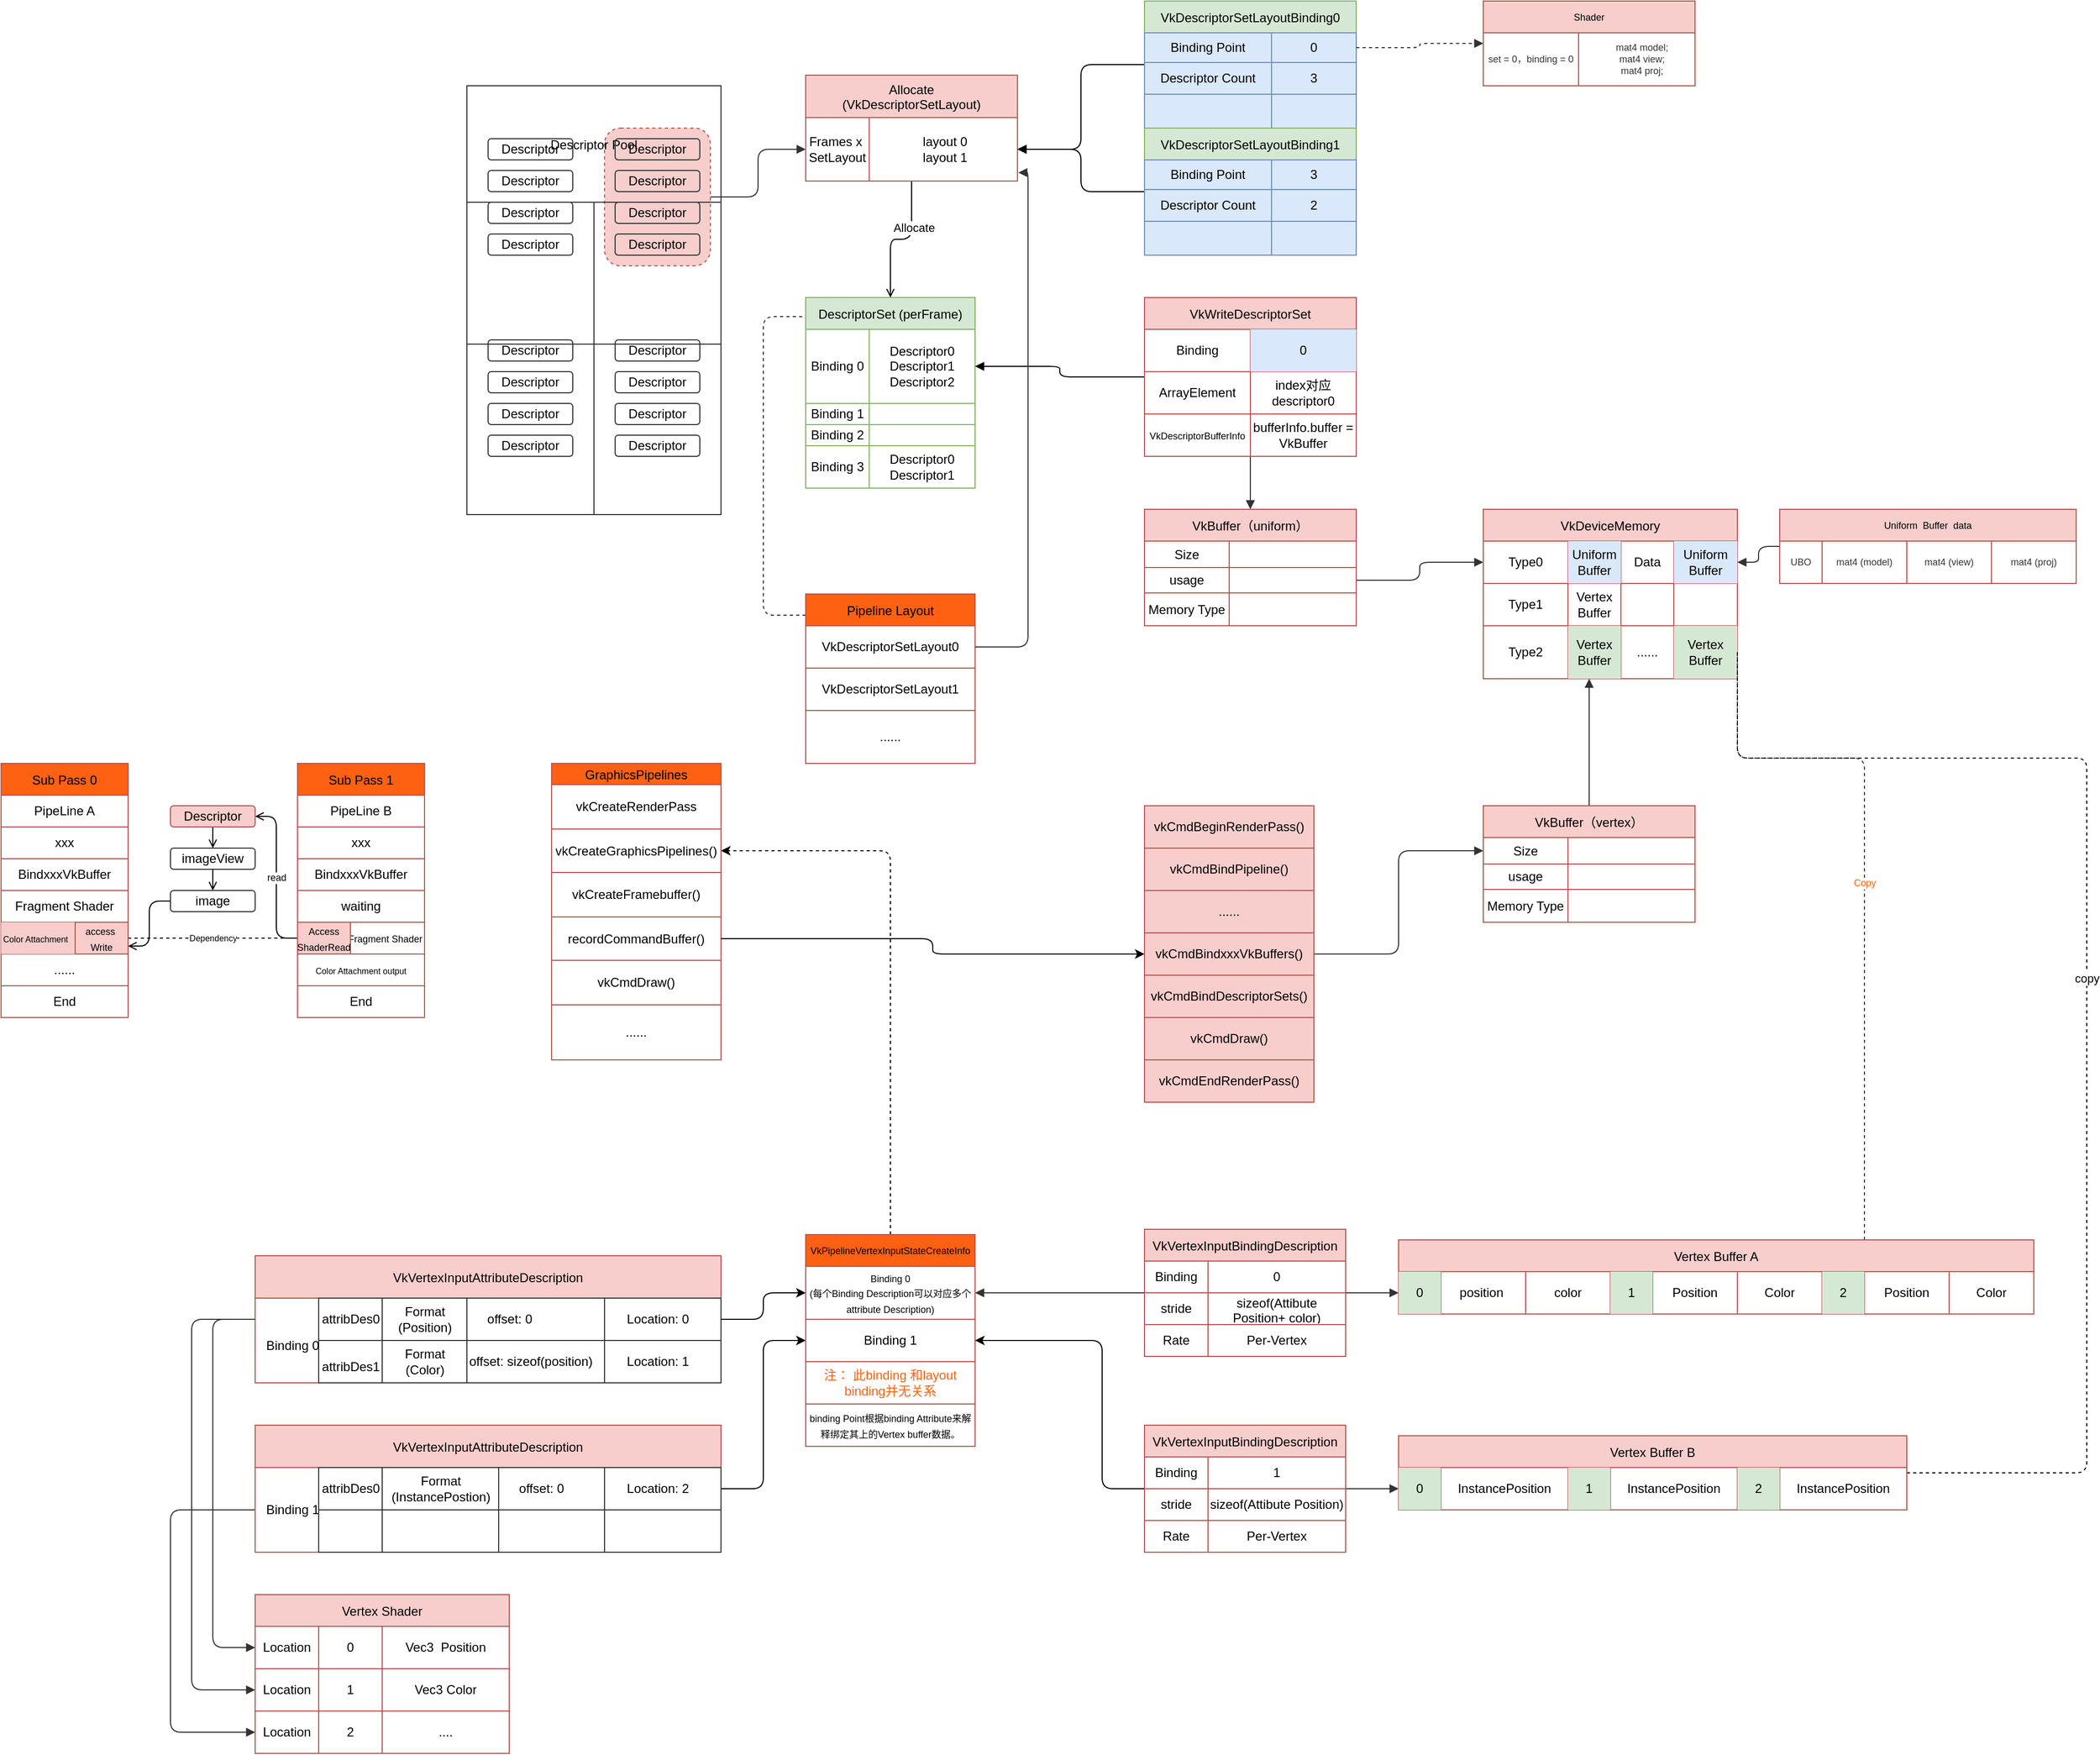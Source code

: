 <mxfile>
    <diagram id="BclO7nqqz9C-9j9-K7vy" name="Page-1">
        <mxGraphModel dx="2465" dy="475" grid="0" gridSize="10" guides="1" tooltips="1" connect="1" arrows="1" fold="1" page="1" pageScale="1" pageWidth="1654" pageHeight="2336" math="0" shadow="0">
            <root>
                <mxCell id="0"/>
                <mxCell id="184" value="Untitled Layer" parent="0"/>
                <mxCell id="398" value="" style="edgeStyle=orthogonalEdgeStyle;html=1;fontColor=default;endArrow=block;endFill=1;strokeColor=#333333;" parent="184" source="397" target="197" edge="1">
                    <mxGeometry relative="1" as="geometry"/>
                </mxCell>
                <mxCell id="397" value="" style="rounded=1;whiteSpace=wrap;html=1;sketch=0;strokeColor=#b85450;fillColor=#f8cecc;dashed=1;" parent="184" vertex="1">
                    <mxGeometry x="450" y="320" width="100" height="130" as="geometry"/>
                </mxCell>
                <mxCell id="315" value="" style="edgeStyle=orthogonalEdgeStyle;html=1;fontColor=default;endArrow=block;endFill=1;entryX=1;entryY=0.5;entryDx=0;entryDy=0;" parent="184" source="186" target="197" edge="1">
                    <mxGeometry relative="1" as="geometry">
                        <mxPoint x="800" y="335" as="targetPoint"/>
                    </mxGeometry>
                </mxCell>
                <mxCell id="186" value="VkDescriptorSetLayoutBinding0" style="shape=table;startSize=30;container=1;collapsible=0;childLayout=tableLayout;fillColor=#d5e8d4;strokeColor=#82b366;" parent="184" vertex="1">
                    <mxGeometry x="960" y="200" width="200" height="120" as="geometry"/>
                </mxCell>
                <mxCell id="187" value="" style="shape=partialRectangle;collapsible=0;dropTarget=0;pointerEvents=0;fillColor=none;top=0;left=0;bottom=0;right=0;points=[[0,0.5],[1,0.5]];portConstraint=eastwest;" parent="186" vertex="1">
                    <mxGeometry y="30" width="200" height="28" as="geometry"/>
                </mxCell>
                <mxCell id="188" value="Binding Point" style="shape=partialRectangle;html=1;whiteSpace=wrap;connectable=0;overflow=hidden;fillColor=#dae8fc;top=1;left=1;bottom=1;right=1;pointerEvents=1;perimeterSpacing=1;strokeColor=#6c8ebf;" parent="187" vertex="1">
                    <mxGeometry width="120" height="28" as="geometry">
                        <mxRectangle width="120" height="28" as="alternateBounds"/>
                    </mxGeometry>
                </mxCell>
                <mxCell id="189" value="0" style="shape=partialRectangle;html=1;whiteSpace=wrap;connectable=0;overflow=hidden;fillColor=#dae8fc;top=1;left=1;bottom=1;right=1;pointerEvents=1;perimeterSpacing=1;strokeColor=#6c8ebf;" parent="187" vertex="1">
                    <mxGeometry x="120" width="80" height="28" as="geometry">
                        <mxRectangle width="80" height="28" as="alternateBounds"/>
                    </mxGeometry>
                </mxCell>
                <mxCell id="190" value="" style="shape=partialRectangle;collapsible=0;dropTarget=0;pointerEvents=0;fillColor=none;top=0;left=0;bottom=0;right=0;points=[[0,0.5],[1,0.5]];portConstraint=eastwest;" parent="186" vertex="1">
                    <mxGeometry y="58" width="200" height="30" as="geometry"/>
                </mxCell>
                <mxCell id="191" value="Descriptor Count" style="shape=partialRectangle;html=1;whiteSpace=wrap;connectable=0;overflow=hidden;fillColor=#dae8fc;top=1;left=1;bottom=1;right=1;pointerEvents=1;strokeColor=#6c8ebf;deletable=1;labelBorderColor=none;spacing=2;perimeterSpacing=1;" parent="190" vertex="1">
                    <mxGeometry width="120" height="30" as="geometry">
                        <mxRectangle width="120" height="30" as="alternateBounds"/>
                    </mxGeometry>
                </mxCell>
                <mxCell id="192" value="3" style="shape=partialRectangle;html=1;whiteSpace=wrap;connectable=0;overflow=hidden;fillColor=#dae8fc;top=1;left=1;bottom=1;right=1;pointerEvents=1;strokeColor=#6c8ebf;deletable=1;labelBorderColor=none;spacing=2;perimeterSpacing=1;" parent="190" vertex="1">
                    <mxGeometry x="120" width="80" height="30" as="geometry">
                        <mxRectangle width="80" height="30" as="alternateBounds"/>
                    </mxGeometry>
                </mxCell>
                <mxCell id="193" value="" style="shape=partialRectangle;collapsible=0;dropTarget=0;pointerEvents=0;fillColor=none;top=0;left=0;bottom=0;right=0;points=[[0,0.5],[1,0.5]];portConstraint=eastwest;" parent="186" vertex="1">
                    <mxGeometry y="88" width="200" height="32" as="geometry"/>
                </mxCell>
                <mxCell id="194" value="" style="shape=partialRectangle;html=1;whiteSpace=wrap;connectable=0;overflow=hidden;fillColor=#dae8fc;top=1;left=1;bottom=1;right=1;pointerEvents=1;perimeterSpacing=1;strokeColor=#6c8ebf;" parent="193" vertex="1">
                    <mxGeometry width="120" height="32" as="geometry">
                        <mxRectangle width="120" height="32" as="alternateBounds"/>
                    </mxGeometry>
                </mxCell>
                <mxCell id="195" value="" style="shape=partialRectangle;html=1;whiteSpace=wrap;connectable=0;overflow=hidden;fillColor=#dae8fc;top=1;left=1;bottom=1;right=1;pointerEvents=1;perimeterSpacing=1;strokeColor=#6c8ebf;" parent="193" vertex="1">
                    <mxGeometry x="120" width="80" height="32" as="geometry">
                        <mxRectangle width="80" height="32" as="alternateBounds"/>
                    </mxGeometry>
                </mxCell>
                <mxCell id="321" value="" style="edgeStyle=orthogonalEdgeStyle;html=1;fontColor=default;endArrow=open;endFill=0;entryX=0.5;entryY=0;entryDx=0;entryDy=0;" parent="184" source="196" target="199" edge="1">
                    <mxGeometry relative="1" as="geometry">
                        <Array as="points"/>
                    </mxGeometry>
                </mxCell>
                <mxCell id="404" value="Allocate" style="edgeLabel;html=1;align=center;verticalAlign=middle;resizable=0;points=[];fontColor=default;" parent="321" vertex="1" connectable="0">
                    <mxGeometry x="-0.324" y="2" relative="1" as="geometry">
                        <mxPoint as="offset"/>
                    </mxGeometry>
                </mxCell>
                <mxCell id="196" value="Allocate&#10;(VkDescriptorSetLayout)" style="shape=table;startSize=40;container=1;collapsible=0;childLayout=tableLayout;fillColor=#f8cecc;strokeColor=#b85450;" parent="184" vertex="1">
                    <mxGeometry x="640" y="270" width="200" height="100" as="geometry"/>
                </mxCell>
                <mxCell id="197" value="" style="shape=partialRectangle;collapsible=0;dropTarget=0;pointerEvents=0;fillColor=none;top=0;left=0;bottom=0;right=0;points=[[0,0.5],[1,0.5]];portConstraint=eastwest;" parent="196" vertex="1">
                    <mxGeometry y="40" width="200" height="60" as="geometry"/>
                </mxCell>
                <mxCell id="399" value="&lt;span&gt;Frames x&amp;nbsp; SetLayout&lt;/span&gt;" style="shape=partialRectangle;html=1;whiteSpace=wrap;connectable=0;overflow=hidden;fillColor=none;top=0;left=0;bottom=0;right=0;pointerEvents=1;" parent="197" vertex="1">
                    <mxGeometry width="60" height="60" as="geometry">
                        <mxRectangle width="60" height="60" as="alternateBounds"/>
                    </mxGeometry>
                </mxCell>
                <mxCell id="198" value="&amp;nbsp;layout 0&lt;br&gt;&amp;nbsp;layout 1" style="shape=partialRectangle;html=1;whiteSpace=wrap;connectable=0;overflow=hidden;fillColor=none;top=0;left=0;bottom=0;right=0;pointerEvents=1;" parent="197" vertex="1">
                    <mxGeometry x="60" width="140" height="60" as="geometry">
                        <mxRectangle width="140" height="60" as="alternateBounds"/>
                    </mxGeometry>
                </mxCell>
                <mxCell id="199" value="DescriptorSet (perFrame)" style="shape=table;startSize=30;container=1;collapsible=0;childLayout=tableLayout;flipH=0;flipV=0;fillColor=#d5e8d4;strokeColor=#82b366;" parent="184" vertex="1">
                    <mxGeometry x="640" y="480" width="160" height="180" as="geometry"/>
                </mxCell>
                <mxCell id="200" value="" style="shape=partialRectangle;collapsible=0;dropTarget=0;pointerEvents=0;fillColor=none;top=0;left=0;bottom=0;right=0;points=[[0,0.5],[1,0.5]];portConstraint=eastwest;" parent="199" vertex="1">
                    <mxGeometry y="30" width="160" height="70" as="geometry"/>
                </mxCell>
                <mxCell id="201" value="Binding 0" style="shape=partialRectangle;html=1;whiteSpace=wrap;connectable=0;overflow=hidden;fillColor=none;top=0;left=0;bottom=0;right=0;pointerEvents=1;strokeColor=#333333;sketch=0;noLabel=0;allowArrows=1;" parent="200" vertex="1">
                    <mxGeometry width="60" height="70" as="geometry">
                        <mxRectangle width="60" height="70" as="alternateBounds"/>
                    </mxGeometry>
                </mxCell>
                <mxCell id="202" value="Descriptor0&lt;br&gt;Descriptor1&lt;br&gt;Descriptor2" style="shape=partialRectangle;html=1;whiteSpace=wrap;connectable=0;overflow=hidden;fillColor=none;top=0;left=0;bottom=0;right=0;pointerEvents=1;" parent="200" vertex="1">
                    <mxGeometry x="60" width="100" height="70" as="geometry">
                        <mxRectangle width="100" height="70" as="alternateBounds"/>
                    </mxGeometry>
                </mxCell>
                <mxCell id="206" value="" style="shape=partialRectangle;collapsible=0;dropTarget=0;pointerEvents=0;fillColor=none;top=0;left=0;bottom=0;right=0;points=[[0,0.5],[1,0.5]];portConstraint=eastwest;" parent="199" vertex="1">
                    <mxGeometry y="100" width="160" height="20" as="geometry"/>
                </mxCell>
                <mxCell id="207" value="Binding 1" style="shape=partialRectangle;html=1;whiteSpace=wrap;connectable=0;overflow=hidden;fillColor=none;top=0;left=0;bottom=0;right=0;pointerEvents=1;" parent="206" vertex="1">
                    <mxGeometry width="60" height="20" as="geometry">
                        <mxRectangle width="60" height="20" as="alternateBounds"/>
                    </mxGeometry>
                </mxCell>
                <mxCell id="208" value="" style="shape=partialRectangle;html=1;whiteSpace=wrap;connectable=0;overflow=hidden;fillColor=none;top=0;left=0;bottom=0;right=0;pointerEvents=1;" parent="206" vertex="1">
                    <mxGeometry x="60" width="100" height="20" as="geometry">
                        <mxRectangle width="100" height="20" as="alternateBounds"/>
                    </mxGeometry>
                </mxCell>
                <mxCell id="209" value="" style="shape=partialRectangle;collapsible=0;dropTarget=0;pointerEvents=0;fillColor=none;top=0;left=0;bottom=0;right=0;points=[[0,0.5],[1,0.5]];portConstraint=eastwest;" parent="199" vertex="1">
                    <mxGeometry y="120" width="160" height="20" as="geometry"/>
                </mxCell>
                <mxCell id="210" value="Binding 2" style="shape=partialRectangle;html=1;whiteSpace=wrap;connectable=0;overflow=hidden;fillColor=none;top=0;left=0;bottom=0;right=0;pointerEvents=1;" parent="209" vertex="1">
                    <mxGeometry width="60" height="20" as="geometry">
                        <mxRectangle width="60" height="20" as="alternateBounds"/>
                    </mxGeometry>
                </mxCell>
                <mxCell id="211" value="" style="shape=partialRectangle;html=1;whiteSpace=wrap;connectable=0;overflow=hidden;fillColor=none;top=0;left=0;bottom=0;right=0;pointerEvents=1;" parent="209" vertex="1">
                    <mxGeometry x="60" width="100" height="20" as="geometry">
                        <mxRectangle width="100" height="20" as="alternateBounds"/>
                    </mxGeometry>
                </mxCell>
                <mxCell id="212" value="" style="shape=partialRectangle;collapsible=0;dropTarget=0;pointerEvents=0;fillColor=none;top=0;left=0;bottom=0;right=0;points=[[0,0.5],[1,0.5]];portConstraint=eastwest;" parent="199" vertex="1">
                    <mxGeometry y="140" width="160" height="40" as="geometry"/>
                </mxCell>
                <mxCell id="213" value="Binding 3" style="shape=partialRectangle;html=1;whiteSpace=wrap;connectable=0;overflow=hidden;fillColor=none;top=0;left=0;bottom=0;right=0;pointerEvents=1;" parent="212" vertex="1">
                    <mxGeometry width="60" height="40" as="geometry">
                        <mxRectangle width="60" height="40" as="alternateBounds"/>
                    </mxGeometry>
                </mxCell>
                <mxCell id="214" value="&lt;span&gt;Descriptor0&lt;/span&gt;&lt;br&gt;&lt;span&gt;Descriptor1&lt;/span&gt;" style="shape=partialRectangle;html=1;whiteSpace=wrap;connectable=0;overflow=hidden;fillColor=none;top=0;left=0;bottom=0;right=0;pointerEvents=1;" parent="212" vertex="1">
                    <mxGeometry x="60" width="100" height="40" as="geometry">
                        <mxRectangle width="100" height="40" as="alternateBounds"/>
                    </mxGeometry>
                </mxCell>
                <mxCell id="357" value="" style="edgeStyle=orthogonalEdgeStyle;html=1;fontColor=default;endArrow=block;endFill=1;entryX=1;entryY=0.5;entryDx=0;entryDy=0;" parent="184" source="215" target="200" edge="1">
                    <mxGeometry relative="1" as="geometry">
                        <mxPoint x="880" y="535" as="targetPoint"/>
                    </mxGeometry>
                </mxCell>
                <mxCell id="358" value="" style="edgeStyle=orthogonalEdgeStyle;html=1;fontColor=default;endArrow=block;endFill=1;strokeColor=#333333;entryX=0.5;entryY=0;entryDx=0;entryDy=0;" parent="184" source="215" target="322" edge="1">
                    <mxGeometry relative="1" as="geometry">
                        <mxPoint x="1060" y="660" as="targetPoint"/>
                    </mxGeometry>
                </mxCell>
                <mxCell id="215" value="VkWriteDescriptorSet" style="shape=table;startSize=30;container=1;collapsible=0;childLayout=tableLayout;fillColor=#f8cecc;strokeColor=#b85450;" parent="184" vertex="1">
                    <mxGeometry x="960" y="480" width="200" height="150" as="geometry"/>
                </mxCell>
                <mxCell id="216" value="" style="shape=partialRectangle;collapsible=0;dropTarget=0;pointerEvents=0;fillColor=none;top=0;left=0;bottom=0;right=0;points=[[0,0.5],[1,0.5]];portConstraint=eastwest;" parent="215" vertex="1">
                    <mxGeometry y="30" width="200" height="40" as="geometry"/>
                </mxCell>
                <mxCell id="217" value="Binding" style="shape=partialRectangle;html=1;whiteSpace=wrap;connectable=0;overflow=hidden;fillColor=none;top=0;left=0;bottom=0;right=0;pointerEvents=1;" parent="216" vertex="1">
                    <mxGeometry width="100" height="40" as="geometry">
                        <mxRectangle width="100" height="40" as="alternateBounds"/>
                    </mxGeometry>
                </mxCell>
                <mxCell id="218" value="0" style="shape=partialRectangle;html=1;whiteSpace=wrap;connectable=0;overflow=hidden;fillColor=#dae8fc;top=0;left=0;bottom=0;right=0;pointerEvents=1;strokeColor=#6c8ebf;" parent="216" vertex="1">
                    <mxGeometry x="100" width="100" height="40" as="geometry">
                        <mxRectangle width="100" height="40" as="alternateBounds"/>
                    </mxGeometry>
                </mxCell>
                <mxCell id="617" style="shape=partialRectangle;collapsible=0;dropTarget=0;pointerEvents=0;fillColor=none;top=0;left=0;bottom=0;right=0;points=[[0,0.5],[1,0.5]];portConstraint=eastwest;" parent="215" vertex="1">
                    <mxGeometry y="70" width="200" height="40" as="geometry"/>
                </mxCell>
                <mxCell id="618" value="ArrayElement" style="shape=partialRectangle;html=1;whiteSpace=wrap;connectable=0;overflow=hidden;fillColor=none;top=0;left=0;bottom=0;right=0;pointerEvents=1;" parent="617" vertex="1">
                    <mxGeometry width="100" height="40" as="geometry">
                        <mxRectangle width="100" height="40" as="alternateBounds"/>
                    </mxGeometry>
                </mxCell>
                <mxCell id="619" value="index对应descriptor0" style="shape=partialRectangle;html=1;whiteSpace=wrap;connectable=0;overflow=hidden;fillColor=none;top=0;left=0;bottom=0;right=0;pointerEvents=1;" parent="617" vertex="1">
                    <mxGeometry x="100" width="100" height="40" as="geometry">
                        <mxRectangle width="100" height="40" as="alternateBounds"/>
                    </mxGeometry>
                </mxCell>
                <mxCell id="219" value="" style="shape=partialRectangle;collapsible=0;dropTarget=0;pointerEvents=0;fillColor=none;top=0;left=0;bottom=0;right=0;points=[[0,0.5],[1,0.5]];portConstraint=eastwest;" parent="215" vertex="1">
                    <mxGeometry y="110" width="200" height="40" as="geometry"/>
                </mxCell>
                <mxCell id="220" value="&lt;font style=&quot;font-size: 9px&quot;&gt;VkDescriptorBufferInfo&lt;/font&gt;" style="shape=partialRectangle;html=1;whiteSpace=wrap;connectable=0;overflow=hidden;fillColor=none;top=0;left=0;bottom=0;right=0;pointerEvents=1;" parent="219" vertex="1">
                    <mxGeometry width="100" height="40" as="geometry">
                        <mxRectangle width="100" height="40" as="alternateBounds"/>
                    </mxGeometry>
                </mxCell>
                <mxCell id="221" value="bufferInfo.buffer = VkBuffer" style="shape=partialRectangle;html=1;whiteSpace=wrap;connectable=0;overflow=hidden;fillColor=none;top=0;left=0;bottom=0;right=0;pointerEvents=1;" parent="219" vertex="1">
                    <mxGeometry x="100" width="100" height="40" as="geometry">
                        <mxRectangle width="100" height="40" as="alternateBounds"/>
                    </mxGeometry>
                </mxCell>
                <mxCell id="316" value="" style="edgeStyle=orthogonalEdgeStyle;html=1;fontColor=default;endArrow=block;endFill=1;entryX=1;entryY=0.5;entryDx=0;entryDy=0;" parent="184" source="305" target="197" edge="1">
                    <mxGeometry relative="1" as="geometry">
                        <mxPoint x="900" y="370" as="targetPoint"/>
                    </mxGeometry>
                </mxCell>
                <mxCell id="305" value="VkDescriptorSetLayoutBinding1" style="shape=table;startSize=30;container=1;collapsible=0;childLayout=tableLayout;fillColor=#d5e8d4;strokeColor=#82b366;" parent="184" vertex="1">
                    <mxGeometry x="960" y="320" width="200" height="120" as="geometry"/>
                </mxCell>
                <mxCell id="306" value="" style="shape=partialRectangle;collapsible=0;dropTarget=0;pointerEvents=0;fillColor=none;top=0;left=0;bottom=0;right=0;points=[[0,0.5],[1,0.5]];portConstraint=eastwest;" parent="305" vertex="1">
                    <mxGeometry y="30" width="200" height="28" as="geometry"/>
                </mxCell>
                <mxCell id="307" value="Binding Point" style="shape=partialRectangle;html=1;whiteSpace=wrap;connectable=0;overflow=hidden;fillColor=#dae8fc;top=1;left=1;bottom=1;right=1;pointerEvents=1;strokeColor=#6c8ebf;" parent="306" vertex="1">
                    <mxGeometry width="120" height="28" as="geometry">
                        <mxRectangle width="120" height="28" as="alternateBounds"/>
                    </mxGeometry>
                </mxCell>
                <mxCell id="308" value="3" style="shape=partialRectangle;html=1;whiteSpace=wrap;connectable=0;overflow=hidden;fillColor=#dae8fc;top=1;left=1;bottom=1;right=1;pointerEvents=1;strokeColor=#6c8ebf;" parent="306" vertex="1">
                    <mxGeometry x="120" width="80" height="28" as="geometry">
                        <mxRectangle width="80" height="28" as="alternateBounds"/>
                    </mxGeometry>
                </mxCell>
                <mxCell id="309" value="" style="shape=partialRectangle;collapsible=0;dropTarget=0;pointerEvents=0;fillColor=none;top=0;left=0;bottom=0;right=0;points=[[0,0.5],[1,0.5]];portConstraint=eastwest;" parent="305" vertex="1">
                    <mxGeometry y="58" width="200" height="30" as="geometry"/>
                </mxCell>
                <mxCell id="310" value="Descriptor Count" style="shape=partialRectangle;html=1;whiteSpace=wrap;connectable=0;overflow=hidden;fillColor=#dae8fc;top=1;left=1;bottom=1;right=1;pointerEvents=1;strokeColor=#6c8ebf;deletable=1;labelBorderColor=none;spacing=2;" parent="309" vertex="1">
                    <mxGeometry width="120" height="30" as="geometry">
                        <mxRectangle width="120" height="30" as="alternateBounds"/>
                    </mxGeometry>
                </mxCell>
                <mxCell id="311" value="2" style="shape=partialRectangle;html=1;whiteSpace=wrap;connectable=0;overflow=hidden;fillColor=#dae8fc;top=1;left=1;bottom=1;right=1;pointerEvents=1;strokeColor=#6c8ebf;deletable=1;labelBorderColor=none;spacing=2;" parent="309" vertex="1">
                    <mxGeometry x="120" width="80" height="30" as="geometry">
                        <mxRectangle width="80" height="30" as="alternateBounds"/>
                    </mxGeometry>
                </mxCell>
                <mxCell id="312" value="" style="shape=partialRectangle;collapsible=0;dropTarget=0;pointerEvents=0;fillColor=none;top=0;left=0;bottom=0;right=0;points=[[0,0.5],[1,0.5]];portConstraint=eastwest;" parent="305" vertex="1">
                    <mxGeometry y="88" width="200" height="32" as="geometry"/>
                </mxCell>
                <mxCell id="313" value="" style="shape=partialRectangle;html=1;whiteSpace=wrap;connectable=0;overflow=hidden;fillColor=#dae8fc;top=1;left=1;bottom=1;right=1;pointerEvents=1;strokeColor=#6c8ebf;" parent="312" vertex="1">
                    <mxGeometry width="120" height="32" as="geometry">
                        <mxRectangle width="120" height="32" as="alternateBounds"/>
                    </mxGeometry>
                </mxCell>
                <mxCell id="314" value="" style="shape=partialRectangle;html=1;whiteSpace=wrap;connectable=0;overflow=hidden;fillColor=#dae8fc;top=1;left=1;bottom=1;right=1;pointerEvents=1;strokeColor=#6c8ebf;" parent="312" vertex="1">
                    <mxGeometry x="120" width="80" height="32" as="geometry">
                        <mxRectangle width="80" height="32" as="alternateBounds"/>
                    </mxGeometry>
                </mxCell>
                <mxCell id="359" value="" style="edgeStyle=orthogonalEdgeStyle;html=1;fontColor=default;endArrow=block;endFill=1;strokeColor=#333333;exitX=1;exitY=0.5;exitDx=0;exitDy=0;" parent="184" source="326" target="333" edge="1">
                    <mxGeometry relative="1" as="geometry"/>
                </mxCell>
                <mxCell id="322" value="VkBuffer（uniform）" style="shape=table;startSize=30;container=1;collapsible=0;childLayout=tableLayout;sketch=0;strokeColor=#b85450;fillColor=#f8cecc;" parent="184" vertex="1">
                    <mxGeometry x="960" y="680" width="200" height="110" as="geometry"/>
                </mxCell>
                <mxCell id="323" value="" style="shape=partialRectangle;collapsible=0;dropTarget=0;pointerEvents=0;fillColor=none;top=0;left=0;bottom=0;right=0;points=[[0,0.5],[1,0.5]];portConstraint=eastwest;sketch=0;fontColor=default;strokeColor=#333333;" parent="322" vertex="1">
                    <mxGeometry y="30" width="200" height="25" as="geometry"/>
                </mxCell>
                <mxCell id="324" value="Size" style="shape=partialRectangle;html=1;whiteSpace=wrap;connectable=0;overflow=hidden;fillColor=none;top=0;left=0;bottom=0;right=0;pointerEvents=1;sketch=0;fontColor=default;strokeColor=#333333;" parent="323" vertex="1">
                    <mxGeometry width="80" height="25" as="geometry">
                        <mxRectangle width="80" height="25" as="alternateBounds"/>
                    </mxGeometry>
                </mxCell>
                <mxCell id="325" value="" style="shape=partialRectangle;html=1;whiteSpace=wrap;connectable=0;overflow=hidden;fillColor=none;top=0;left=0;bottom=0;right=0;pointerEvents=1;sketch=0;fontColor=default;strokeColor=#333333;" parent="323" vertex="1">
                    <mxGeometry x="80" width="120" height="25" as="geometry">
                        <mxRectangle width="120" height="25" as="alternateBounds"/>
                    </mxGeometry>
                </mxCell>
                <mxCell id="326" value="" style="shape=partialRectangle;collapsible=0;dropTarget=0;pointerEvents=0;fillColor=none;top=0;left=0;bottom=0;right=0;points=[[0,0.5],[1,0.5]];portConstraint=eastwest;sketch=0;fontColor=default;strokeColor=#333333;" parent="322" vertex="1">
                    <mxGeometry y="55" width="200" height="24" as="geometry"/>
                </mxCell>
                <mxCell id="327" value="usage" style="shape=partialRectangle;html=1;whiteSpace=wrap;connectable=0;overflow=hidden;fillColor=none;top=0;left=0;bottom=0;right=0;pointerEvents=1;sketch=0;fontColor=default;strokeColor=#333333;" parent="326" vertex="1">
                    <mxGeometry width="80" height="24" as="geometry">
                        <mxRectangle width="80" height="24" as="alternateBounds"/>
                    </mxGeometry>
                </mxCell>
                <mxCell id="328" value="" style="shape=partialRectangle;html=1;whiteSpace=wrap;connectable=0;overflow=hidden;fillColor=none;top=0;left=0;bottom=0;right=0;pointerEvents=1;sketch=0;fontColor=default;strokeColor=#333333;" parent="326" vertex="1">
                    <mxGeometry x="80" width="120" height="24" as="geometry">
                        <mxRectangle width="120" height="24" as="alternateBounds"/>
                    </mxGeometry>
                </mxCell>
                <mxCell id="329" value="" style="shape=partialRectangle;collapsible=0;dropTarget=0;pointerEvents=0;fillColor=none;top=0;left=0;bottom=0;right=0;points=[[0,0.5],[1,0.5]];portConstraint=eastwest;sketch=0;fontColor=default;strokeColor=#333333;" parent="322" vertex="1">
                    <mxGeometry y="79" width="200" height="31" as="geometry"/>
                </mxCell>
                <mxCell id="330" value="Memory Type" style="shape=partialRectangle;html=1;whiteSpace=wrap;connectable=0;overflow=hidden;fillColor=none;top=0;left=0;bottom=0;right=0;pointerEvents=1;sketch=0;fontColor=default;strokeColor=#333333;" parent="329" vertex="1">
                    <mxGeometry width="80" height="31" as="geometry">
                        <mxRectangle width="80" height="31" as="alternateBounds"/>
                    </mxGeometry>
                </mxCell>
                <mxCell id="331" value="" style="shape=partialRectangle;html=1;whiteSpace=wrap;connectable=0;overflow=hidden;fillColor=none;top=0;left=0;bottom=0;right=0;pointerEvents=1;sketch=0;fontColor=default;strokeColor=#333333;" parent="329" vertex="1">
                    <mxGeometry x="80" width="120" height="31" as="geometry">
                        <mxRectangle width="120" height="31" as="alternateBounds"/>
                    </mxGeometry>
                </mxCell>
                <mxCell id="332" value="VkDeviceMemory" style="shape=table;startSize=30;container=1;collapsible=0;childLayout=tableLayout;sketch=0;strokeColor=#b85450;fillColor=#f8cecc;" parent="184" vertex="1">
                    <mxGeometry x="1280" y="680" width="240" height="160" as="geometry"/>
                </mxCell>
                <mxCell id="333" value="" style="shape=partialRectangle;collapsible=0;dropTarget=0;pointerEvents=0;fillColor=none;top=0;left=0;bottom=0;right=0;points=[[0,0.5],[1,0.5]];portConstraint=eastwest;sketch=0;fontColor=default;strokeColor=#333333;" parent="332" vertex="1">
                    <mxGeometry y="30" width="240" height="40" as="geometry"/>
                </mxCell>
                <mxCell id="334" value="&lt;span&gt;Type0&lt;/span&gt;" style="shape=partialRectangle;html=1;whiteSpace=wrap;connectable=0;overflow=hidden;fillColor=none;top=0;left=0;bottom=0;right=0;pointerEvents=1;sketch=0;fontColor=default;strokeColor=#333333;" parent="333" vertex="1">
                    <mxGeometry width="80" height="40" as="geometry">
                        <mxRectangle width="80" height="40" as="alternateBounds"/>
                    </mxGeometry>
                </mxCell>
                <mxCell id="335" value="Uniform Buffer" style="shape=partialRectangle;html=1;whiteSpace=wrap;connectable=0;overflow=hidden;fillColor=#dae8fc;top=0;left=0;bottom=0;right=0;pointerEvents=1;sketch=0;strokeColor=#6c8ebf;" parent="333" vertex="1">
                    <mxGeometry x="80" width="50" height="40" as="geometry">
                        <mxRectangle width="50" height="40" as="alternateBounds"/>
                    </mxGeometry>
                </mxCell>
                <mxCell id="342" value="Data" style="shape=partialRectangle;html=1;whiteSpace=wrap;connectable=0;overflow=hidden;fillColor=none;top=0;left=0;bottom=0;right=0;pointerEvents=1;sketch=0;fontColor=default;strokeColor=#333333;" parent="333" vertex="1">
                    <mxGeometry x="130" width="50" height="40" as="geometry">
                        <mxRectangle width="50" height="40" as="alternateBounds"/>
                    </mxGeometry>
                </mxCell>
                <mxCell id="351" value="Uniform Buffer" style="shape=partialRectangle;html=1;whiteSpace=wrap;connectable=0;overflow=hidden;fillColor=#dae8fc;top=0;left=0;bottom=0;right=0;pointerEvents=1;sketch=0;strokeColor=#6c8ebf;" parent="333" vertex="1">
                    <mxGeometry x="180" width="60" height="40" as="geometry">
                        <mxRectangle width="60" height="40" as="alternateBounds"/>
                    </mxGeometry>
                </mxCell>
                <mxCell id="336" value="" style="shape=partialRectangle;collapsible=0;dropTarget=0;pointerEvents=0;fillColor=none;top=0;left=0;bottom=0;right=0;points=[[0,0.5],[1,0.5]];portConstraint=eastwest;sketch=0;fontColor=default;strokeColor=#333333;" parent="332" vertex="1">
                    <mxGeometry y="70" width="240" height="40" as="geometry"/>
                </mxCell>
                <mxCell id="337" value="&lt;span&gt;Type1&lt;/span&gt;" style="shape=partialRectangle;html=1;whiteSpace=wrap;connectable=0;overflow=hidden;fillColor=none;top=0;left=0;bottom=0;right=0;pointerEvents=1;sketch=0;fontColor=default;strokeColor=#333333;" parent="336" vertex="1">
                    <mxGeometry width="80" height="40" as="geometry">
                        <mxRectangle width="80" height="40" as="alternateBounds"/>
                    </mxGeometry>
                </mxCell>
                <mxCell id="338" value="Vertex&lt;br&gt;Buffer" style="shape=partialRectangle;html=1;whiteSpace=wrap;connectable=0;overflow=hidden;fillColor=none;top=0;left=0;bottom=0;right=0;pointerEvents=1;sketch=0;fontColor=default;strokeColor=#333333;" parent="336" vertex="1">
                    <mxGeometry x="80" width="50" height="40" as="geometry">
                        <mxRectangle width="50" height="40" as="alternateBounds"/>
                    </mxGeometry>
                </mxCell>
                <mxCell id="343" style="shape=partialRectangle;html=1;whiteSpace=wrap;connectable=0;overflow=hidden;fillColor=none;top=0;left=0;bottom=0;right=0;pointerEvents=1;sketch=0;fontColor=default;strokeColor=#333333;" parent="336" vertex="1">
                    <mxGeometry x="130" width="50" height="40" as="geometry">
                        <mxRectangle width="50" height="40" as="alternateBounds"/>
                    </mxGeometry>
                </mxCell>
                <mxCell id="352" style="shape=partialRectangle;html=1;whiteSpace=wrap;connectable=0;overflow=hidden;fillColor=none;top=0;left=0;bottom=0;right=0;pointerEvents=1;sketch=0;fontColor=default;strokeColor=#333333;" parent="336" vertex="1">
                    <mxGeometry x="180" width="60" height="40" as="geometry">
                        <mxRectangle width="60" height="40" as="alternateBounds"/>
                    </mxGeometry>
                </mxCell>
                <mxCell id="339" value="" style="shape=partialRectangle;collapsible=0;dropTarget=0;pointerEvents=0;fillColor=none;top=0;left=0;bottom=0;right=0;points=[[0,0.5],[1,0.5]];portConstraint=eastwest;sketch=0;fontColor=default;strokeColor=#333333;" parent="332" vertex="1">
                    <mxGeometry y="110" width="240" height="50" as="geometry"/>
                </mxCell>
                <mxCell id="340" value="Type2" style="shape=partialRectangle;html=1;whiteSpace=wrap;connectable=0;overflow=hidden;fillColor=none;top=0;left=0;bottom=0;right=0;pointerEvents=1;sketch=0;fontColor=default;strokeColor=#333333;" parent="339" vertex="1">
                    <mxGeometry width="80" height="50" as="geometry">
                        <mxRectangle width="80" height="50" as="alternateBounds"/>
                    </mxGeometry>
                </mxCell>
                <mxCell id="341" value="Vertex&lt;br&gt;Buffer" style="shape=partialRectangle;html=1;whiteSpace=wrap;connectable=0;overflow=hidden;fillColor=#d5e8d4;top=0;left=0;bottom=0;right=0;pointerEvents=1;sketch=0;strokeColor=#82b366;" parent="339" vertex="1">
                    <mxGeometry x="80" width="50" height="50" as="geometry">
                        <mxRectangle width="50" height="50" as="alternateBounds"/>
                    </mxGeometry>
                </mxCell>
                <mxCell id="344" value="......" style="shape=partialRectangle;html=1;whiteSpace=wrap;connectable=0;overflow=hidden;fillColor=none;top=0;left=0;bottom=0;right=0;pointerEvents=1;sketch=0;fontColor=default;strokeColor=#333333;" parent="339" vertex="1">
                    <mxGeometry x="130" width="50" height="50" as="geometry">
                        <mxRectangle width="50" height="50" as="alternateBounds"/>
                    </mxGeometry>
                </mxCell>
                <mxCell id="353" value="&lt;span&gt;Vertex&lt;/span&gt;&lt;br&gt;&lt;span&gt;Buffer&lt;/span&gt;" style="shape=partialRectangle;html=1;whiteSpace=wrap;connectable=0;overflow=hidden;fillColor=#d5e8d4;top=0;left=0;bottom=0;right=0;pointerEvents=1;sketch=0;strokeColor=#82b366;" parent="339" vertex="1">
                    <mxGeometry x="180" width="60" height="50" as="geometry">
                        <mxRectangle width="60" height="50" as="alternateBounds"/>
                    </mxGeometry>
                </mxCell>
                <mxCell id="374" value="Descriptor Pool" style="shape=table;startSize=110;container=1;collapsible=0;childLayout=tableLayout;sketch=0;fontColor=default;strokeColor=#333333;fillColor=none;" parent="184" vertex="1">
                    <mxGeometry x="320" y="280" width="240" height="405" as="geometry"/>
                </mxCell>
                <mxCell id="375" value="" style="shape=partialRectangle;collapsible=0;dropTarget=0;pointerEvents=0;fillColor=none;top=0;left=0;bottom=0;right=0;points=[[0,0.5],[1,0.5]];portConstraint=eastwest;sketch=0;fontColor=default;strokeColor=#333333;" parent="374" vertex="1">
                    <mxGeometry y="110" width="240" height="134" as="geometry"/>
                </mxCell>
                <mxCell id="376" value="" style="shape=partialRectangle;html=1;whiteSpace=wrap;connectable=0;overflow=hidden;fillColor=none;top=0;left=0;bottom=0;right=0;pointerEvents=1;sketch=0;fontColor=default;strokeColor=#333333;" parent="375" vertex="1">
                    <mxGeometry width="120" height="134" as="geometry">
                        <mxRectangle width="120" height="134" as="alternateBounds"/>
                    </mxGeometry>
                </mxCell>
                <mxCell id="377" value="" style="shape=partialRectangle;html=1;whiteSpace=wrap;connectable=0;overflow=hidden;fillColor=none;top=0;left=0;bottom=0;right=0;pointerEvents=1;sketch=0;fontColor=default;strokeColor=#333333;" parent="375" vertex="1">
                    <mxGeometry x="120" width="120" height="134" as="geometry">
                        <mxRectangle width="120" height="134" as="alternateBounds"/>
                    </mxGeometry>
                </mxCell>
                <mxCell id="378" value="" style="shape=partialRectangle;collapsible=0;dropTarget=0;pointerEvents=0;fillColor=none;top=0;left=0;bottom=0;right=0;points=[[0,0.5],[1,0.5]];portConstraint=eastwest;sketch=0;fontColor=default;strokeColor=#333333;" parent="374" vertex="1">
                    <mxGeometry y="244" width="240" height="161" as="geometry"/>
                </mxCell>
                <mxCell id="379" value="" style="shape=partialRectangle;html=1;whiteSpace=wrap;connectable=0;overflow=hidden;fillColor=none;top=0;left=0;bottom=0;right=0;pointerEvents=1;sketch=0;fontColor=default;strokeColor=#333333;" parent="378" vertex="1">
                    <mxGeometry width="120" height="161" as="geometry">
                        <mxRectangle width="120" height="161" as="alternateBounds"/>
                    </mxGeometry>
                </mxCell>
                <mxCell id="380" value="" style="shape=partialRectangle;html=1;whiteSpace=wrap;connectable=0;overflow=hidden;fillColor=none;top=0;left=0;bottom=0;right=0;pointerEvents=1;sketch=0;fontColor=default;strokeColor=#333333;" parent="378" vertex="1">
                    <mxGeometry x="120" width="120" height="161" as="geometry">
                        <mxRectangle width="120" height="161" as="alternateBounds"/>
                    </mxGeometry>
                </mxCell>
                <mxCell id="381" value="Descriptor" style="rounded=1;whiteSpace=wrap;html=1;sketch=0;fontColor=default;strokeColor=#333333;fillColor=none;" parent="184" vertex="1">
                    <mxGeometry x="460" y="390" width="80" height="20" as="geometry"/>
                </mxCell>
                <mxCell id="382" value="Descriptor" style="rounded=1;whiteSpace=wrap;html=1;sketch=0;fontColor=default;strokeColor=#333333;fillColor=none;" parent="184" vertex="1">
                    <mxGeometry x="460" y="420" width="80" height="20" as="geometry"/>
                </mxCell>
                <mxCell id="383" value="Descriptor" style="rounded=1;whiteSpace=wrap;html=1;sketch=0;fontColor=default;strokeColor=#333333;fillColor=none;" parent="184" vertex="1">
                    <mxGeometry x="460" y="330" width="80" height="20" as="geometry"/>
                </mxCell>
                <mxCell id="384" value="Descriptor" style="rounded=1;whiteSpace=wrap;html=1;sketch=0;fontColor=default;strokeColor=#333333;fillColor=none;" parent="184" vertex="1">
                    <mxGeometry x="460" y="360" width="80" height="20" as="geometry"/>
                </mxCell>
                <mxCell id="385" value="Descriptor" style="rounded=1;whiteSpace=wrap;html=1;sketch=0;fontColor=default;strokeColor=#333333;fillColor=none;" parent="184" vertex="1">
                    <mxGeometry x="340" y="390" width="80" height="20" as="geometry"/>
                </mxCell>
                <mxCell id="386" value="Descriptor" style="rounded=1;whiteSpace=wrap;html=1;sketch=0;fontColor=default;strokeColor=#333333;fillColor=none;" parent="184" vertex="1">
                    <mxGeometry x="340" y="420" width="80" height="20" as="geometry"/>
                </mxCell>
                <mxCell id="387" value="Descriptor" style="rounded=1;whiteSpace=wrap;html=1;sketch=0;fontColor=default;strokeColor=#333333;fillColor=none;" parent="184" vertex="1">
                    <mxGeometry x="340" y="330" width="80" height="20" as="geometry"/>
                </mxCell>
                <mxCell id="388" value="Descriptor" style="rounded=1;whiteSpace=wrap;html=1;sketch=0;fontColor=default;strokeColor=#333333;fillColor=none;" parent="184" vertex="1">
                    <mxGeometry x="340" y="360" width="80" height="20" as="geometry"/>
                </mxCell>
                <mxCell id="389" value="Descriptor" style="rounded=1;whiteSpace=wrap;html=1;sketch=0;fontColor=default;strokeColor=#333333;fillColor=none;" parent="184" vertex="1">
                    <mxGeometry x="340" y="580" width="80" height="20" as="geometry"/>
                </mxCell>
                <mxCell id="390" value="Descriptor" style="rounded=1;whiteSpace=wrap;html=1;sketch=0;fontColor=default;strokeColor=#333333;fillColor=none;" parent="184" vertex="1">
                    <mxGeometry x="340" y="610" width="80" height="20" as="geometry"/>
                </mxCell>
                <mxCell id="391" value="Descriptor" style="rounded=1;whiteSpace=wrap;html=1;sketch=0;fontColor=default;strokeColor=#333333;fillColor=none;" parent="184" vertex="1">
                    <mxGeometry x="340" y="520" width="80" height="20" as="geometry"/>
                </mxCell>
                <mxCell id="392" value="Descriptor" style="rounded=1;whiteSpace=wrap;html=1;sketch=0;fontColor=default;strokeColor=#333333;fillColor=none;" parent="184" vertex="1">
                    <mxGeometry x="340" y="550" width="80" height="20" as="geometry"/>
                </mxCell>
                <mxCell id="393" value="Descriptor" style="rounded=1;whiteSpace=wrap;html=1;sketch=0;fontColor=default;strokeColor=#333333;fillColor=none;" parent="184" vertex="1">
                    <mxGeometry x="460" y="580" width="80" height="20" as="geometry"/>
                </mxCell>
                <mxCell id="394" value="Descriptor" style="rounded=1;whiteSpace=wrap;html=1;sketch=0;fontColor=default;strokeColor=#333333;fillColor=none;" parent="184" vertex="1">
                    <mxGeometry x="460" y="610" width="80" height="20" as="geometry"/>
                </mxCell>
                <mxCell id="395" value="Descriptor" style="rounded=1;whiteSpace=wrap;html=1;sketch=0;fontColor=default;strokeColor=#333333;fillColor=none;" parent="184" vertex="1">
                    <mxGeometry x="460" y="520" width="80" height="20" as="geometry"/>
                </mxCell>
                <mxCell id="396" value="Descriptor" style="rounded=1;whiteSpace=wrap;html=1;sketch=0;fontColor=default;strokeColor=#333333;fillColor=none;" parent="184" vertex="1">
                    <mxGeometry x="460" y="550" width="80" height="20" as="geometry"/>
                </mxCell>
                <mxCell id="586" value="" style="edgeStyle=orthogonalEdgeStyle;html=1;dashed=1;fontSize=9;fontColor=#FF6112;endArrow=none;endFill=0;strokeColor=#333333;entryX=-0.005;entryY=0.107;entryDx=0;entryDy=0;entryPerimeter=0;" parent="184" source="412" target="199" edge="1">
                    <mxGeometry relative="1" as="geometry">
                        <mxPoint x="560" y="840" as="targetPoint"/>
                        <Array as="points">
                            <mxPoint x="600" y="780"/>
                            <mxPoint x="600" y="498"/>
                        </Array>
                    </mxGeometry>
                </mxCell>
                <mxCell id="412" value="Pipeline Layout" style="shape=table;startSize=30;container=1;collapsible=0;childLayout=tableLayout;sketch=0;strokeColor=#b85450;fillColor=#FF6112;" parent="184" vertex="1">
                    <mxGeometry x="640" y="760" width="160" height="160" as="geometry"/>
                </mxCell>
                <mxCell id="413" value="" style="shape=partialRectangle;collapsible=0;dropTarget=0;pointerEvents=0;fillColor=none;top=0;left=0;bottom=0;right=0;points=[[0,0.5],[1,0.5]];portConstraint=eastwest;sketch=0;fontColor=default;strokeColor=#333333;" parent="412" vertex="1">
                    <mxGeometry y="30" width="160" height="40" as="geometry"/>
                </mxCell>
                <mxCell id="414" value="VkDescriptorSetLayout0" style="shape=partialRectangle;html=1;whiteSpace=wrap;connectable=0;overflow=hidden;fillColor=none;top=0;left=0;bottom=0;right=0;pointerEvents=1;sketch=0;fontColor=default;strokeColor=#333333;" parent="413" vertex="1">
                    <mxGeometry width="160" height="40" as="geometry">
                        <mxRectangle width="160" height="40" as="alternateBounds"/>
                    </mxGeometry>
                </mxCell>
                <mxCell id="416" value="" style="shape=partialRectangle;collapsible=0;dropTarget=0;pointerEvents=0;fillColor=none;top=0;left=0;bottom=0;right=0;points=[[0,0.5],[1,0.5]];portConstraint=eastwest;sketch=0;fontColor=default;strokeColor=#333333;" parent="412" vertex="1">
                    <mxGeometry y="70" width="160" height="40" as="geometry"/>
                </mxCell>
                <mxCell id="417" value="VkDescriptorSetLayout1" style="shape=partialRectangle;html=1;whiteSpace=wrap;connectable=0;overflow=hidden;fillColor=none;top=0;left=0;bottom=0;right=0;pointerEvents=1;sketch=0;fontColor=default;strokeColor=#333333;" parent="416" vertex="1">
                    <mxGeometry width="160" height="40" as="geometry">
                        <mxRectangle width="160" height="40" as="alternateBounds"/>
                    </mxGeometry>
                </mxCell>
                <mxCell id="419" value="" style="shape=partialRectangle;collapsible=0;dropTarget=0;pointerEvents=0;fillColor=none;top=0;left=0;bottom=0;right=0;points=[[0,0.5],[1,0.5]];portConstraint=eastwest;sketch=0;fontColor=default;strokeColor=#333333;" parent="412" vertex="1">
                    <mxGeometry y="110" width="160" height="50" as="geometry"/>
                </mxCell>
                <mxCell id="420" value="......" style="shape=partialRectangle;html=1;whiteSpace=wrap;connectable=0;overflow=hidden;fillColor=none;top=0;left=0;bottom=0;right=0;pointerEvents=1;sketch=0;fontColor=default;strokeColor=#333333;" parent="419" vertex="1">
                    <mxGeometry width="160" height="50" as="geometry">
                        <mxRectangle width="160" height="50" as="alternateBounds"/>
                    </mxGeometry>
                </mxCell>
                <mxCell id="427" value="Vertex Shader" style="shape=table;startSize=30;container=1;collapsible=0;childLayout=tableLayout;sketch=0;strokeColor=#b85450;fillColor=#f8cecc;" parent="184" vertex="1">
                    <mxGeometry x="120" y="1705" width="240" height="150" as="geometry"/>
                </mxCell>
                <mxCell id="428" value="" style="shape=partialRectangle;collapsible=0;dropTarget=0;pointerEvents=0;fillColor=none;top=0;left=0;bottom=0;right=0;points=[[0,0.5],[1,0.5]];portConstraint=eastwest;sketch=0;fontColor=default;strokeColor=#333333;" parent="427" vertex="1">
                    <mxGeometry y="30" width="240" height="40" as="geometry"/>
                </mxCell>
                <mxCell id="429" value="Location" style="shape=partialRectangle;html=1;whiteSpace=wrap;connectable=0;overflow=hidden;fillColor=none;top=0;left=0;bottom=0;right=0;pointerEvents=1;sketch=0;fontColor=default;strokeColor=#333333;" parent="428" vertex="1">
                    <mxGeometry width="60" height="40" as="geometry">
                        <mxRectangle width="60" height="40" as="alternateBounds"/>
                    </mxGeometry>
                </mxCell>
                <mxCell id="430" value="0" style="shape=partialRectangle;html=1;whiteSpace=wrap;connectable=0;overflow=hidden;fillColor=none;top=0;left=0;bottom=0;right=0;pointerEvents=1;sketch=0;fontColor=default;strokeColor=#333333;" parent="428" vertex="1">
                    <mxGeometry x="60" width="60" height="40" as="geometry">
                        <mxRectangle width="60" height="40" as="alternateBounds"/>
                    </mxGeometry>
                </mxCell>
                <mxCell id="431" value="Vec3&amp;nbsp; Position" style="shape=partialRectangle;html=1;whiteSpace=wrap;connectable=0;overflow=hidden;fillColor=none;top=0;left=0;bottom=0;right=0;pointerEvents=1;sketch=0;fontColor=default;strokeColor=#333333;" parent="428" vertex="1">
                    <mxGeometry x="120" width="120" height="40" as="geometry">
                        <mxRectangle width="120" height="40" as="alternateBounds"/>
                    </mxGeometry>
                </mxCell>
                <mxCell id="432" value="" style="shape=partialRectangle;collapsible=0;dropTarget=0;pointerEvents=0;fillColor=none;top=0;left=0;bottom=0;right=0;points=[[0,0.5],[1,0.5]];portConstraint=eastwest;sketch=0;fontColor=default;strokeColor=#333333;" parent="427" vertex="1">
                    <mxGeometry y="70" width="240" height="40" as="geometry"/>
                </mxCell>
                <mxCell id="433" value="Location" style="shape=partialRectangle;html=1;whiteSpace=wrap;connectable=0;overflow=hidden;fillColor=none;top=0;left=0;bottom=0;right=0;pointerEvents=1;sketch=0;fontColor=default;strokeColor=#333333;" parent="432" vertex="1">
                    <mxGeometry width="60" height="40" as="geometry">
                        <mxRectangle width="60" height="40" as="alternateBounds"/>
                    </mxGeometry>
                </mxCell>
                <mxCell id="434" value="1" style="shape=partialRectangle;html=1;whiteSpace=wrap;connectable=0;overflow=hidden;fillColor=none;top=0;left=0;bottom=0;right=0;pointerEvents=1;sketch=0;fontColor=default;strokeColor=#333333;" parent="432" vertex="1">
                    <mxGeometry x="60" width="60" height="40" as="geometry">
                        <mxRectangle width="60" height="40" as="alternateBounds"/>
                    </mxGeometry>
                </mxCell>
                <mxCell id="435" value="Vec3 Color" style="shape=partialRectangle;html=1;whiteSpace=wrap;connectable=0;overflow=hidden;fillColor=none;top=0;left=0;bottom=0;right=0;pointerEvents=1;sketch=0;fontColor=default;strokeColor=#333333;" parent="432" vertex="1">
                    <mxGeometry x="120" width="120" height="40" as="geometry">
                        <mxRectangle width="120" height="40" as="alternateBounds"/>
                    </mxGeometry>
                </mxCell>
                <mxCell id="570" style="shape=partialRectangle;collapsible=0;dropTarget=0;pointerEvents=0;fillColor=none;top=0;left=0;bottom=0;right=0;points=[[0,0.5],[1,0.5]];portConstraint=eastwest;sketch=0;fontColor=default;strokeColor=#333333;" parent="427" vertex="1">
                    <mxGeometry y="110" width="240" height="40" as="geometry"/>
                </mxCell>
                <mxCell id="571" value="Location" style="shape=partialRectangle;html=1;whiteSpace=wrap;connectable=0;overflow=hidden;fillColor=none;top=0;left=0;bottom=0;right=0;pointerEvents=1;sketch=0;fontColor=default;strokeColor=#333333;" parent="570" vertex="1">
                    <mxGeometry width="60" height="40" as="geometry">
                        <mxRectangle width="60" height="40" as="alternateBounds"/>
                    </mxGeometry>
                </mxCell>
                <mxCell id="572" value="2" style="shape=partialRectangle;html=1;whiteSpace=wrap;connectable=0;overflow=hidden;fillColor=none;top=0;left=0;bottom=0;right=0;pointerEvents=1;sketch=0;fontColor=default;strokeColor=#333333;" parent="570" vertex="1">
                    <mxGeometry x="60" width="60" height="40" as="geometry">
                        <mxRectangle width="60" height="40" as="alternateBounds"/>
                    </mxGeometry>
                </mxCell>
                <mxCell id="573" value="...." style="shape=partialRectangle;html=1;whiteSpace=wrap;connectable=0;overflow=hidden;fillColor=none;top=0;left=0;bottom=0;right=0;pointerEvents=1;sketch=0;fontColor=default;strokeColor=#333333;" parent="570" vertex="1">
                    <mxGeometry x="120" width="120" height="40" as="geometry">
                        <mxRectangle width="120" height="40" as="alternateBounds"/>
                    </mxGeometry>
                </mxCell>
                <mxCell id="574" value="" style="edgeStyle=orthogonalEdgeStyle;html=1;fontColor=default;endArrow=block;endFill=1;strokeColor=#333333;entryX=0;entryY=0.5;entryDx=0;entryDy=0;" parent="184" source="462" target="428" edge="1">
                    <mxGeometry relative="1" as="geometry">
                        <Array as="points">
                            <mxPoint x="80" y="1445"/>
                            <mxPoint x="80" y="1755"/>
                        </Array>
                    </mxGeometry>
                </mxCell>
                <mxCell id="726" value="" style="edgeStyle=orthogonalEdgeStyle;html=1;entryX=0;entryY=0.5;entryDx=0;entryDy=0;" parent="184" source="462" target="543" edge="1">
                    <mxGeometry relative="1" as="geometry">
                        <mxPoint x="360" y="1405" as="targetPoint"/>
                    </mxGeometry>
                </mxCell>
                <mxCell id="462" value="VkVertexInputAttributeDescription" style="shape=table;childLayout=tableLayout;startSize=40;collapsible=0;recursiveResize=0;expand=0;pointerEvents=0;sketch=0;strokeColor=#b85450;fillColor=#f8cecc;" parent="184" vertex="1">
                    <mxGeometry x="120" y="1385" width="440" height="120" as="geometry"/>
                </mxCell>
                <mxCell id="463" value="" style="swimlane;horizontal=0;fontStyle=0;points=[[0,0.5],[1,0.5]];fillColor=none;strokeColor=none;portConstraint=eastwest;startSize=60;collapsible=0;recursiveResize=0;expand=0;pointerEvents=0;sketch=0;fontColor=default;" parent="462" vertex="1">
                    <mxGeometry y="40" width="440" height="80" as="geometry"/>
                </mxCell>
                <mxCell id="464" value="" style="swimlane;fontStyle=0;connectable=0;fillColor=none;startSize=40;collapsible=0;recursiveResize=0;expand=0;pointerEvents=0;sketch=0;fontColor=default;strokeColor=#333333;" parent="463" vertex="1">
                    <mxGeometry x="60" width="60" height="80" as="geometry">
                        <mxRectangle width="60" height="80" as="alternateBounds"/>
                    </mxGeometry>
                </mxCell>
                <mxCell id="486" value="attribDes0" style="text;html=1;align=center;verticalAlign=middle;resizable=0;points=[];autosize=1;strokeColor=none;fillColor=none;fontColor=default;" parent="464" vertex="1">
                    <mxGeometry x="-5" y="10" width="70" height="20" as="geometry"/>
                </mxCell>
                <mxCell id="494" value="attribDes1" style="text;html=1;align=center;verticalAlign=middle;resizable=0;points=[];autosize=1;strokeColor=none;fillColor=none;fontColor=default;" parent="464" vertex="1">
                    <mxGeometry x="-5" y="55" width="70" height="20" as="geometry"/>
                </mxCell>
                <mxCell id="465" value="" style="swimlane;fontStyle=0;connectable=0;fillColor=none;startSize=40;collapsible=0;recursiveResize=0;expand=0;pointerEvents=0;sketch=0;fontColor=default;strokeColor=#333333;" parent="463" vertex="1">
                    <mxGeometry x="120" width="80" height="80" as="geometry">
                        <mxRectangle width="80" height="80" as="alternateBounds"/>
                    </mxGeometry>
                </mxCell>
                <mxCell id="487" value="Format&lt;br&gt;(Position)" style="text;html=1;align=center;verticalAlign=middle;resizable=0;points=[];autosize=1;strokeColor=none;fillColor=none;fontColor=default;" parent="465" vertex="1">
                    <mxGeometry x="5" y="5" width="70" height="30" as="geometry"/>
                </mxCell>
                <mxCell id="495" value="Format&lt;br&gt;(Color)" style="text;html=1;align=center;verticalAlign=middle;resizable=0;points=[];autosize=1;strokeColor=none;fillColor=none;fontColor=default;" parent="465" vertex="1">
                    <mxGeometry x="15" y="45" width="50" height="30" as="geometry"/>
                </mxCell>
                <mxCell id="466" value="" style="swimlane;fontStyle=0;connectable=0;fillColor=none;startSize=40;collapsible=0;recursiveResize=0;expand=0;pointerEvents=0;sketch=0;fontColor=default;strokeColor=#333333;" parent="463" vertex="1">
                    <mxGeometry x="200" width="130" height="80" as="geometry">
                        <mxRectangle width="130" height="80" as="alternateBounds"/>
                    </mxGeometry>
                </mxCell>
                <mxCell id="488" value="offset: 0" style="text;html=1;align=center;verticalAlign=middle;resizable=0;points=[];autosize=1;strokeColor=none;fillColor=none;fontColor=default;" parent="466" vertex="1">
                    <mxGeometry x="10" y="10" width="60" height="20" as="geometry"/>
                </mxCell>
                <mxCell id="496" value="offset: sizeof(position)" style="text;html=1;align=center;verticalAlign=middle;resizable=0;points=[];autosize=1;strokeColor=none;fillColor=none;fontColor=default;" parent="466" vertex="1">
                    <mxGeometry x="-5" y="50" width="130" height="20" as="geometry"/>
                </mxCell>
                <mxCell id="467" value="" style="swimlane;fontStyle=0;connectable=0;fillColor=none;startSize=40;collapsible=0;recursiveResize=0;expand=0;pointerEvents=0;sketch=0;fontColor=default;strokeColor=#333333;" parent="463" vertex="1">
                    <mxGeometry x="330" width="110" height="80" as="geometry">
                        <mxRectangle width="110" height="80" as="alternateBounds"/>
                    </mxGeometry>
                </mxCell>
                <mxCell id="490" value="Location: 0" style="text;html=1;align=center;verticalAlign=middle;resizable=0;points=[];autosize=1;strokeColor=none;fillColor=none;fontColor=default;" parent="467" vertex="1">
                    <mxGeometry x="15" y="10" width="70" height="20" as="geometry"/>
                </mxCell>
                <mxCell id="492" value="Location: 1" style="text;html=1;align=center;verticalAlign=middle;resizable=0;points=[];autosize=1;strokeColor=none;fillColor=none;fontColor=default;" parent="467" vertex="1">
                    <mxGeometry x="15" y="50" width="70" height="20" as="geometry"/>
                </mxCell>
                <mxCell id="474" value="Binding 0" style="text;html=1;align=center;verticalAlign=middle;resizable=0;points=[];autosize=1;strokeColor=none;fillColor=none;fontColor=default;" parent="184" vertex="1">
                    <mxGeometry x="120" y="1460" width="70" height="20" as="geometry"/>
                </mxCell>
                <mxCell id="576" value="" style="edgeStyle=orthogonalEdgeStyle;html=1;fontColor=default;endArrow=block;endFill=1;strokeColor=#333333;entryX=0;entryY=0.5;entryDx=0;entryDy=0;exitX=0;exitY=0.5;exitDx=0;exitDy=0;" parent="184" source="498" target="570" edge="1">
                    <mxGeometry relative="1" as="geometry">
                        <mxPoint x="325" y="1605" as="targetPoint"/>
                        <Array as="points">
                            <mxPoint x="40" y="1625"/>
                            <mxPoint x="40" y="1835"/>
                        </Array>
                    </mxGeometry>
                </mxCell>
                <mxCell id="727" value="" style="edgeStyle=orthogonalEdgeStyle;html=1;entryX=0;entryY=0.5;entryDx=0;entryDy=0;" parent="184" source="497" target="545" edge="1">
                    <mxGeometry relative="1" as="geometry">
                        <mxPoint x="360" y="1605" as="targetPoint"/>
                        <Array as="points">
                            <mxPoint x="600" y="1605"/>
                            <mxPoint x="600" y="1465"/>
                        </Array>
                    </mxGeometry>
                </mxCell>
                <mxCell id="510" value="Binding 1" style="text;html=1;align=center;verticalAlign=middle;resizable=0;points=[];autosize=1;strokeColor=none;fillColor=none;fontColor=default;" parent="184" vertex="1">
                    <mxGeometry x="120" y="1615" width="70" height="20" as="geometry"/>
                </mxCell>
                <mxCell id="578" value="" style="edgeStyle=orthogonalEdgeStyle;html=1;fontColor=default;endArrow=block;endFill=1;strokeColor=#333333;entryX=1;entryY=0.5;entryDx=0;entryDy=0;" parent="184" source="522" target="543" edge="1">
                    <mxGeometry relative="1" as="geometry">
                        <mxPoint x="590" y="1325" as="targetPoint"/>
                    </mxGeometry>
                </mxCell>
                <mxCell id="584" value="" style="edgeStyle=orthogonalEdgeStyle;html=1;fontSize=9;fontColor=#FF6112;endArrow=block;endFill=1;strokeColor=#333333;" parent="184" source="522" target="559" edge="1">
                    <mxGeometry relative="1" as="geometry">
                        <mxPoint x="1350" y="1420" as="targetPoint"/>
                    </mxGeometry>
                </mxCell>
                <mxCell id="522" value="VkVertexInputBindingDescription" style="shape=table;startSize=30;container=1;collapsible=0;childLayout=tableLayout;rounded=0;sketch=0;strokeColor=#b85450;fillColor=#f8cecc;" parent="184" vertex="1">
                    <mxGeometry x="960" y="1360" width="190" height="120" as="geometry"/>
                </mxCell>
                <mxCell id="523" value="" style="shape=partialRectangle;collapsible=0;dropTarget=0;pointerEvents=0;fillColor=none;top=0;left=0;bottom=0;right=0;points=[[0,0.5],[1,0.5]];portConstraint=eastwest;rounded=0;sketch=0;fontColor=default;strokeColor=default;" parent="522" vertex="1">
                    <mxGeometry y="30" width="190" height="30" as="geometry"/>
                </mxCell>
                <mxCell id="524" value="Binding" style="shape=partialRectangle;html=1;whiteSpace=wrap;connectable=0;overflow=hidden;fillColor=none;top=0;left=0;bottom=0;right=0;pointerEvents=1;rounded=0;sketch=0;fontColor=default;strokeColor=default;" parent="523" vertex="1">
                    <mxGeometry width="60" height="30" as="geometry">
                        <mxRectangle width="60" height="30" as="alternateBounds"/>
                    </mxGeometry>
                </mxCell>
                <mxCell id="525" value="0" style="shape=partialRectangle;html=1;whiteSpace=wrap;connectable=0;overflow=hidden;fillColor=none;top=0;left=0;bottom=0;right=0;pointerEvents=1;rounded=0;sketch=0;fontColor=default;strokeColor=default;" parent="523" vertex="1">
                    <mxGeometry x="60" width="130" height="30" as="geometry">
                        <mxRectangle width="130" height="30" as="alternateBounds"/>
                    </mxGeometry>
                </mxCell>
                <mxCell id="526" value="" style="shape=partialRectangle;collapsible=0;dropTarget=0;pointerEvents=0;fillColor=none;top=0;left=0;bottom=0;right=0;points=[[0,0.5],[1,0.5]];portConstraint=eastwest;rounded=0;sketch=0;fontColor=default;strokeColor=default;" parent="522" vertex="1">
                    <mxGeometry y="60" width="190" height="30" as="geometry"/>
                </mxCell>
                <mxCell id="527" value="stride" style="shape=partialRectangle;html=1;whiteSpace=wrap;connectable=0;overflow=hidden;fillColor=none;top=0;left=0;bottom=0;right=0;pointerEvents=1;rounded=0;sketch=0;fontColor=default;strokeColor=default;" parent="526" vertex="1">
                    <mxGeometry width="60" height="30" as="geometry">
                        <mxRectangle width="60" height="30" as="alternateBounds"/>
                    </mxGeometry>
                </mxCell>
                <mxCell id="528" value="sizeof(Attibute Position+ color)" style="shape=partialRectangle;html=1;whiteSpace=wrap;connectable=0;overflow=hidden;fillColor=none;top=0;left=0;bottom=0;right=0;pointerEvents=1;rounded=0;sketch=0;fontColor=default;strokeColor=default;" parent="526" vertex="1">
                    <mxGeometry x="60" width="130" height="30" as="geometry">
                        <mxRectangle width="130" height="30" as="alternateBounds"/>
                    </mxGeometry>
                </mxCell>
                <mxCell id="529" value="" style="shape=partialRectangle;collapsible=0;dropTarget=0;pointerEvents=0;fillColor=none;top=0;left=0;bottom=0;right=0;points=[[0,0.5],[1,0.5]];portConstraint=eastwest;rounded=0;sketch=0;fontColor=default;strokeColor=default;" parent="522" vertex="1">
                    <mxGeometry y="90" width="190" height="30" as="geometry"/>
                </mxCell>
                <mxCell id="530" value="Rate" style="shape=partialRectangle;html=1;whiteSpace=wrap;connectable=0;overflow=hidden;fillColor=none;top=0;left=0;bottom=0;right=0;pointerEvents=1;rounded=0;sketch=0;fontColor=default;strokeColor=default;" parent="529" vertex="1">
                    <mxGeometry width="60" height="30" as="geometry">
                        <mxRectangle width="60" height="30" as="alternateBounds"/>
                    </mxGeometry>
                </mxCell>
                <mxCell id="531" value="Per-Vertex" style="shape=partialRectangle;html=1;whiteSpace=wrap;connectable=0;overflow=hidden;fillColor=none;top=0;left=0;bottom=0;right=0;pointerEvents=1;rounded=0;sketch=0;fontColor=default;strokeColor=default;" parent="529" vertex="1">
                    <mxGeometry x="60" width="130" height="30" as="geometry">
                        <mxRectangle width="130" height="30" as="alternateBounds"/>
                    </mxGeometry>
                </mxCell>
                <mxCell id="661" value="" style="edgeStyle=orthogonalEdgeStyle;html=1;fontSize=9;entryX=1;entryY=0.5;entryDx=0;entryDy=0;dashed=1;" parent="184" source="542" target="659" edge="1">
                    <mxGeometry relative="1" as="geometry">
                        <mxPoint x="720" y="960" as="targetPoint"/>
                        <Array as="points">
                            <mxPoint x="720" y="1002"/>
                        </Array>
                    </mxGeometry>
                </mxCell>
                <mxCell id="542" value="VkPipelineVertexInputStateCreateInfo" style="shape=table;startSize=30;container=1;collapsible=0;childLayout=tableLayout;rounded=0;sketch=0;strokeColor=#b85450;fillColor=#FF6112;fontSize=9;" parent="184" vertex="1">
                    <mxGeometry x="640" y="1365" width="160" height="200" as="geometry"/>
                </mxCell>
                <mxCell id="543" value="" style="shape=partialRectangle;collapsible=0;dropTarget=0;pointerEvents=0;fillColor=none;top=0;left=0;bottom=0;right=0;points=[[0,0.5],[1,0.5]];portConstraint=eastwest;rounded=0;sketch=0;fontColor=default;strokeColor=default;" parent="542" vertex="1">
                    <mxGeometry y="30" width="160" height="50" as="geometry"/>
                </mxCell>
                <mxCell id="544" value="&lt;font style=&quot;font-size: 9px&quot;&gt;Binding 0&lt;br&gt;(每个Binding Description可以对应多个attribute Description)&lt;/font&gt;" style="shape=partialRectangle;html=1;whiteSpace=wrap;connectable=0;overflow=hidden;fillColor=none;top=0;left=0;bottom=0;right=0;pointerEvents=1;rounded=0;sketch=0;fontColor=default;strokeColor=default;" parent="543" vertex="1">
                    <mxGeometry width="160" height="50" as="geometry">
                        <mxRectangle width="160" height="50" as="alternateBounds"/>
                    </mxGeometry>
                </mxCell>
                <mxCell id="545" value="" style="shape=partialRectangle;collapsible=0;dropTarget=0;pointerEvents=0;fillColor=none;top=0;left=0;bottom=0;right=0;points=[[0,0.5],[1,0.5]];portConstraint=eastwest;rounded=0;sketch=0;fontColor=default;strokeColor=default;" parent="542" vertex="1">
                    <mxGeometry y="80" width="160" height="40" as="geometry"/>
                </mxCell>
                <mxCell id="546" value="Binding 1" style="shape=partialRectangle;html=1;whiteSpace=wrap;connectable=0;overflow=hidden;fillColor=none;top=0;left=0;bottom=0;right=0;pointerEvents=1;rounded=0;sketch=0;fontColor=default;strokeColor=default;" parent="545" vertex="1">
                    <mxGeometry width="160" height="40" as="geometry">
                        <mxRectangle width="160" height="40" as="alternateBounds"/>
                    </mxGeometry>
                </mxCell>
                <mxCell id="547" value="" style="shape=partialRectangle;collapsible=0;dropTarget=0;pointerEvents=0;fillColor=none;top=0;left=0;bottom=0;right=0;points=[[0,0.5],[1,0.5]];portConstraint=eastwest;rounded=0;sketch=0;fontColor=default;strokeColor=default;" parent="542" vertex="1">
                    <mxGeometry y="120" width="160" height="40" as="geometry"/>
                </mxCell>
                <mxCell id="548" value="&lt;font color=&quot;#ff6112&quot;&gt;注： 此binding 和layout binding并无关系&lt;/font&gt;" style="shape=partialRectangle;html=1;whiteSpace=wrap;connectable=0;overflow=hidden;fillColor=none;top=0;left=0;bottom=0;right=0;pointerEvents=1;rounded=0;sketch=0;fontColor=default;strokeColor=default;" parent="547" vertex="1">
                    <mxGeometry width="160" height="40" as="geometry">
                        <mxRectangle width="160" height="40" as="alternateBounds"/>
                    </mxGeometry>
                </mxCell>
                <mxCell id="549" value="" style="shape=partialRectangle;collapsible=0;dropTarget=0;pointerEvents=0;fillColor=none;top=0;left=0;bottom=0;right=0;points=[[0,0.5],[1,0.5]];portConstraint=eastwest;rounded=0;sketch=0;fontColor=default;strokeColor=default;" parent="542" vertex="1">
                    <mxGeometry y="160" width="160" height="40" as="geometry"/>
                </mxCell>
                <mxCell id="550" value="&lt;font style=&quot;font-size: 9px&quot;&gt;binding Point根据binding Attribute来解释绑定其上的Vertex buffer数据。&lt;/font&gt;" style="shape=partialRectangle;html=1;whiteSpace=wrap;connectable=0;overflow=hidden;fillColor=none;top=0;left=0;bottom=0;right=0;pointerEvents=1;rounded=0;sketch=0;fontColor=default;strokeColor=default;" parent="549" vertex="1">
                    <mxGeometry width="160" height="40" as="geometry">
                        <mxRectangle width="160" height="40" as="alternateBounds"/>
                    </mxGeometry>
                </mxCell>
                <mxCell id="581" value="Copy" style="edgeStyle=orthogonalEdgeStyle;html=1;fontSize=9;fontColor=#FF6112;endArrow=none;endFill=0;strokeColor=#333333;entryX=1;entryY=0.5;entryDx=0;entryDy=0;dashed=1;" parent="184" source="558" target="339" edge="1">
                    <mxGeometry relative="1" as="geometry">
                        <Array as="points">
                            <mxPoint x="1640" y="915"/>
                        </Array>
                        <mxPoint x="1620" y="1050" as="targetPoint"/>
                    </mxGeometry>
                </mxCell>
                <mxCell id="558" value="Vertex Buffer A" style="shape=table;startSize=30;container=1;collapsible=0;childLayout=tableLayout;rounded=0;sketch=0;strokeColor=#b85450;fillColor=#f8cecc;" parent="184" vertex="1">
                    <mxGeometry x="1200" y="1370" width="600.0" height="70" as="geometry"/>
                </mxCell>
                <mxCell id="559" value="" style="shape=partialRectangle;collapsible=0;dropTarget=0;pointerEvents=0;fillColor=none;top=0;left=0;bottom=0;right=0;points=[[0,0.5],[1,0.5]];portConstraint=eastwest;rounded=0;sketch=0;fontColor=default;strokeColor=default;" parent="558" vertex="1">
                    <mxGeometry y="30" width="600.0" height="40" as="geometry"/>
                </mxCell>
                <mxCell id="560" value="0" style="shape=partialRectangle;html=1;whiteSpace=wrap;connectable=0;overflow=hidden;fillColor=#d5e8d4;top=0;left=0;bottom=0;right=0;pointerEvents=1;rounded=0;sketch=0;strokeColor=#82b366;" parent="559" vertex="1">
                    <mxGeometry width="40" height="40" as="geometry">
                        <mxRectangle width="40" height="40" as="alternateBounds"/>
                    </mxGeometry>
                </mxCell>
                <mxCell id="561" value="position&amp;nbsp;" style="shape=partialRectangle;html=1;whiteSpace=wrap;connectable=0;overflow=hidden;fillColor=none;top=0;left=0;bottom=0;right=0;pointerEvents=1;rounded=0;sketch=0;fontColor=default;strokeColor=default;" parent="559" vertex="1">
                    <mxGeometry x="40" width="80" height="40" as="geometry">
                        <mxRectangle width="80" height="40" as="alternateBounds"/>
                    </mxGeometry>
                </mxCell>
                <mxCell id="562" value="color" style="shape=partialRectangle;html=1;whiteSpace=wrap;connectable=0;overflow=hidden;fillColor=none;top=0;left=0;bottom=0;right=0;pointerEvents=1;rounded=0;sketch=0;fontColor=default;strokeColor=default;" parent="559" vertex="1">
                    <mxGeometry x="120" width="80" height="40" as="geometry">
                        <mxRectangle width="80" height="40" as="alternateBounds"/>
                    </mxGeometry>
                </mxCell>
                <mxCell id="563" value="1" style="shape=partialRectangle;html=1;whiteSpace=wrap;connectable=0;overflow=hidden;fillColor=#d5e8d4;top=0;left=0;bottom=0;right=0;pointerEvents=1;rounded=0;sketch=0;strokeColor=#82b366;" parent="559" vertex="1">
                    <mxGeometry x="200" width="40" height="40" as="geometry">
                        <mxRectangle width="40" height="40" as="alternateBounds"/>
                    </mxGeometry>
                </mxCell>
                <mxCell id="566" value="Position" style="shape=partialRectangle;html=1;whiteSpace=wrap;connectable=0;overflow=hidden;fillColor=none;top=0;left=0;bottom=0;right=0;pointerEvents=1;rounded=0;sketch=0;fontColor=default;strokeColor=default;" parent="559" vertex="1">
                    <mxGeometry x="240" width="80" height="40" as="geometry">
                        <mxRectangle width="80" height="40" as="alternateBounds"/>
                    </mxGeometry>
                </mxCell>
                <mxCell id="565" value="Color" style="shape=partialRectangle;html=1;whiteSpace=wrap;connectable=0;overflow=hidden;fillColor=none;top=0;left=0;bottom=0;right=0;pointerEvents=1;rounded=0;sketch=0;fontColor=default;strokeColor=default;" parent="559" vertex="1">
                    <mxGeometry x="320" width="80" height="40" as="geometry">
                        <mxRectangle width="80" height="40" as="alternateBounds"/>
                    </mxGeometry>
                </mxCell>
                <mxCell id="569" value="2" style="shape=partialRectangle;html=1;whiteSpace=wrap;connectable=0;overflow=hidden;fillColor=#d5e8d4;top=0;left=0;bottom=0;right=0;pointerEvents=1;rounded=0;sketch=0;strokeColor=#82b366;" parent="559" vertex="1">
                    <mxGeometry x="400" width="40" height="40" as="geometry">
                        <mxRectangle width="40" height="40" as="alternateBounds"/>
                    </mxGeometry>
                </mxCell>
                <mxCell id="568" value="Position" style="shape=partialRectangle;html=1;whiteSpace=wrap;connectable=0;overflow=hidden;fillColor=none;top=0;left=0;bottom=0;right=0;pointerEvents=1;rounded=0;sketch=0;fontColor=default;strokeColor=default;" parent="559" vertex="1">
                    <mxGeometry x="440" width="80" height="40" as="geometry">
                        <mxRectangle width="80" height="40" as="alternateBounds"/>
                    </mxGeometry>
                </mxCell>
                <mxCell id="567" value="Color" style="shape=partialRectangle;html=1;whiteSpace=wrap;connectable=0;overflow=hidden;fillColor=none;top=0;left=0;bottom=0;right=0;pointerEvents=1;rounded=0;sketch=0;fontColor=default;strokeColor=default;" parent="559" vertex="1">
                    <mxGeometry x="520" width="80" height="40" as="geometry">
                        <mxRectangle width="80" height="40" as="alternateBounds"/>
                    </mxGeometry>
                </mxCell>
                <mxCell id="575" value="" style="edgeStyle=orthogonalEdgeStyle;html=1;fontColor=default;endArrow=block;endFill=1;strokeColor=#333333;entryX=0;entryY=0.5;entryDx=0;entryDy=0;" parent="184" target="432" edge="1">
                    <mxGeometry relative="1" as="geometry">
                        <mxPoint x="120" y="1445" as="sourcePoint"/>
                        <Array as="points">
                            <mxPoint x="60" y="1445"/>
                            <mxPoint x="60" y="1795"/>
                        </Array>
                    </mxGeometry>
                </mxCell>
                <mxCell id="426" value="" style="edgeStyle=orthogonalEdgeStyle;html=1;fontColor=default;endArrow=block;endFill=1;strokeColor=#333333;entryX=1.004;entryY=0.867;entryDx=0;entryDy=0;exitX=1;exitY=0.5;exitDx=0;exitDy=0;entryPerimeter=0;" parent="184" source="413" target="197" edge="1">
                    <mxGeometry relative="1" as="geometry">
                        <mxPoint x="620" y="680" as="sourcePoint"/>
                    </mxGeometry>
                </mxCell>
                <mxCell id="611" value="" style="edgeStyle=orthogonalEdgeStyle;html=1;fontSize=9;fontColor=#333333;endArrow=block;endFill=1;strokeColor=#333333;" parent="184" source="587" target="333" edge="1">
                    <mxGeometry relative="1" as="geometry"/>
                </mxCell>
                <mxCell id="587" value="Uniform  Buffer  data" style="shape=table;startSize=30;container=1;collapsible=0;childLayout=tableLayout;rounded=0;sketch=0;fontSize=9;strokeColor=#b85450;fillColor=#f8cecc;" parent="184" vertex="1">
                    <mxGeometry x="1560" y="680" width="280" height="70" as="geometry"/>
                </mxCell>
                <mxCell id="588" value="" style="shape=partialRectangle;collapsible=0;dropTarget=0;pointerEvents=0;fillColor=none;top=0;left=0;bottom=0;right=0;points=[[0,0.5],[1,0.5]];portConstraint=eastwest;rounded=0;sketch=0;fontSize=9;fontColor=#FF6112;strokeColor=default;" parent="587" vertex="1">
                    <mxGeometry y="30" width="280" height="40" as="geometry"/>
                </mxCell>
                <mxCell id="589" value="&lt;font color=&quot;#333333&quot;&gt;UBO&lt;/font&gt;" style="shape=partialRectangle;html=1;whiteSpace=wrap;connectable=0;overflow=hidden;fillColor=none;top=0;left=0;bottom=0;right=0;pointerEvents=1;rounded=0;sketch=0;fontSize=9;fontColor=#FF6112;strokeColor=default;" parent="588" vertex="1">
                    <mxGeometry width="40" height="40" as="geometry">
                        <mxRectangle width="40" height="40" as="alternateBounds"/>
                    </mxGeometry>
                </mxCell>
                <mxCell id="590" value="&lt;span style=&quot;color: rgb(51 , 51 , 51)&quot;&gt;mat4 (model)&lt;/span&gt;" style="shape=partialRectangle;html=1;whiteSpace=wrap;connectable=0;overflow=hidden;fillColor=none;top=0;left=0;bottom=0;right=0;pointerEvents=1;rounded=0;sketch=0;fontSize=9;fontColor=#FF6112;strokeColor=default;" parent="588" vertex="1">
                    <mxGeometry x="40" width="80" height="40" as="geometry">
                        <mxRectangle width="80" height="40" as="alternateBounds"/>
                    </mxGeometry>
                </mxCell>
                <mxCell id="607" value="&lt;span style=&quot;color: rgb(51 , 51 , 51) ; font-family: &amp;#34;helvetica&amp;#34;&quot;&gt;mat4 (view)&lt;/span&gt;" style="shape=partialRectangle;html=1;whiteSpace=wrap;connectable=0;overflow=hidden;fillColor=none;top=0;left=0;bottom=0;right=0;pointerEvents=1;rounded=0;sketch=0;fontSize=9;fontColor=#FF6112;strokeColor=default;" parent="588" vertex="1">
                    <mxGeometry x="120" width="80" height="40" as="geometry">
                        <mxRectangle width="80" height="40" as="alternateBounds"/>
                    </mxGeometry>
                </mxCell>
                <mxCell id="608" value="mat4 (proj)" style="shape=partialRectangle;html=1;whiteSpace=wrap;connectable=0;overflow=hidden;fillColor=none;top=0;left=0;bottom=0;right=0;pointerEvents=1;rounded=0;sketch=0;fontSize=9;fontColor=#333333;strokeColor=default;" parent="588" vertex="1">
                    <mxGeometry x="200" width="80" height="40" as="geometry">
                        <mxRectangle width="80" height="40" as="alternateBounds"/>
                    </mxGeometry>
                </mxCell>
                <mxCell id="597" value="Shader" style="shape=table;startSize=30;container=1;collapsible=0;childLayout=tableLayout;rounded=0;sketch=0;fontSize=9;strokeColor=#b85450;fillColor=#f8cecc;" parent="184" vertex="1">
                    <mxGeometry x="1280" y="200" width="200" height="80" as="geometry"/>
                </mxCell>
                <mxCell id="598" value="" style="shape=partialRectangle;collapsible=0;dropTarget=0;pointerEvents=0;fillColor=none;top=0;left=0;bottom=0;right=0;points=[[0,0.5],[1,0.5]];portConstraint=eastwest;rounded=0;sketch=0;fontSize=9;fontColor=#FF6112;strokeColor=default;" parent="597" vertex="1">
                    <mxGeometry y="30" width="200" height="50" as="geometry"/>
                </mxCell>
                <mxCell id="599" value="&lt;font color=&quot;#333333&quot;&gt;set = 0，&lt;/font&gt;&lt;span style=&quot;color: rgb(51 , 51 , 51)&quot;&gt;binding = 0&lt;/span&gt;" style="shape=partialRectangle;html=1;whiteSpace=wrap;connectable=0;overflow=hidden;fillColor=none;top=0;left=0;bottom=0;right=0;pointerEvents=1;rounded=0;sketch=0;fontSize=9;fontColor=#FF6112;strokeColor=default;" parent="598" vertex="1">
                    <mxGeometry width="90" height="50" as="geometry">
                        <mxRectangle width="90" height="50" as="alternateBounds"/>
                    </mxGeometry>
                </mxCell>
                <mxCell id="600" value="&lt;div&gt;&lt;font color=&quot;#333333&quot;&gt;&amp;nbsp; &amp;nbsp; mat4 model;&lt;/font&gt;&lt;/div&gt;&lt;div&gt;&lt;font color=&quot;#333333&quot;&gt;&amp;nbsp; &amp;nbsp; mat4 view;&lt;/font&gt;&lt;/div&gt;&lt;div&gt;&lt;font color=&quot;#333333&quot;&gt;&amp;nbsp; &amp;nbsp; mat4 proj;&lt;/font&gt;&lt;/div&gt;" style="shape=partialRectangle;html=1;whiteSpace=wrap;connectable=0;overflow=hidden;fillColor=none;top=0;left=0;bottom=0;right=0;pointerEvents=1;rounded=0;sketch=0;fontSize=9;fontColor=#FF6112;strokeColor=default;" parent="598" vertex="1">
                    <mxGeometry x="90" width="110" height="50" as="geometry">
                        <mxRectangle width="110" height="50" as="alternateBounds"/>
                    </mxGeometry>
                </mxCell>
                <mxCell id="620" value="" style="edgeStyle=orthogonalEdgeStyle;html=1;fontSize=9;fontColor=#333333;endArrow=block;endFill=1;strokeColor=#333333;dashed=1;exitX=1;exitY=0.5;exitDx=0;exitDy=0;" parent="184" source="187" target="597" edge="1">
                    <mxGeometry relative="1" as="geometry"/>
                </mxCell>
                <mxCell id="631" value="" style="edgeStyle=orthogonalEdgeStyle;html=1;fontSize=9;fontColor=#333333;endArrow=block;endFill=1;strokeColor=#333333;" parent="184" source="621" target="339" edge="1">
                    <mxGeometry relative="1" as="geometry">
                        <mxPoint x="1240" y="935" as="targetPoint"/>
                        <Array as="points">
                            <mxPoint x="1380" y="950"/>
                            <mxPoint x="1380" y="950"/>
                        </Array>
                    </mxGeometry>
                </mxCell>
                <mxCell id="621" value="VkBuffer（vertex）" style="shape=table;startSize=30;container=1;collapsible=0;childLayout=tableLayout;sketch=0;strokeColor=#b85450;fillColor=#f8cecc;" parent="184" vertex="1">
                    <mxGeometry x="1280" y="960" width="200" height="110" as="geometry"/>
                </mxCell>
                <mxCell id="622" value="" style="shape=partialRectangle;collapsible=0;dropTarget=0;pointerEvents=0;fillColor=none;top=0;left=0;bottom=0;right=0;points=[[0,0.5],[1,0.5]];portConstraint=eastwest;sketch=0;fontColor=default;strokeColor=#333333;" parent="621" vertex="1">
                    <mxGeometry y="30" width="200" height="25" as="geometry"/>
                </mxCell>
                <mxCell id="623" value="Size" style="shape=partialRectangle;html=1;whiteSpace=wrap;connectable=0;overflow=hidden;fillColor=none;top=0;left=0;bottom=0;right=0;pointerEvents=1;sketch=0;fontColor=default;strokeColor=#333333;" parent="622" vertex="1">
                    <mxGeometry width="80" height="25" as="geometry">
                        <mxRectangle width="80" height="25" as="alternateBounds"/>
                    </mxGeometry>
                </mxCell>
                <mxCell id="624" value="" style="shape=partialRectangle;html=1;whiteSpace=wrap;connectable=0;overflow=hidden;fillColor=none;top=0;left=0;bottom=0;right=0;pointerEvents=1;sketch=0;fontColor=default;strokeColor=#333333;" parent="622" vertex="1">
                    <mxGeometry x="80" width="120" height="25" as="geometry">
                        <mxRectangle width="120" height="25" as="alternateBounds"/>
                    </mxGeometry>
                </mxCell>
                <mxCell id="625" value="" style="shape=partialRectangle;collapsible=0;dropTarget=0;pointerEvents=0;fillColor=none;top=0;left=0;bottom=0;right=0;points=[[0,0.5],[1,0.5]];portConstraint=eastwest;sketch=0;fontColor=default;strokeColor=#333333;" parent="621" vertex="1">
                    <mxGeometry y="55" width="200" height="24" as="geometry"/>
                </mxCell>
                <mxCell id="626" value="usage" style="shape=partialRectangle;html=1;whiteSpace=wrap;connectable=0;overflow=hidden;fillColor=none;top=0;left=0;bottom=0;right=0;pointerEvents=1;sketch=0;fontColor=default;strokeColor=#333333;" parent="625" vertex="1">
                    <mxGeometry width="80" height="24" as="geometry">
                        <mxRectangle width="80" height="24" as="alternateBounds"/>
                    </mxGeometry>
                </mxCell>
                <mxCell id="627" value="" style="shape=partialRectangle;html=1;whiteSpace=wrap;connectable=0;overflow=hidden;fillColor=none;top=0;left=0;bottom=0;right=0;pointerEvents=1;sketch=0;fontColor=default;strokeColor=#333333;" parent="625" vertex="1">
                    <mxGeometry x="80" width="120" height="24" as="geometry">
                        <mxRectangle width="120" height="24" as="alternateBounds"/>
                    </mxGeometry>
                </mxCell>
                <mxCell id="628" value="" style="shape=partialRectangle;collapsible=0;dropTarget=0;pointerEvents=0;fillColor=none;top=0;left=0;bottom=0;right=0;points=[[0,0.5],[1,0.5]];portConstraint=eastwest;sketch=0;fontColor=default;strokeColor=#333333;" parent="621" vertex="1">
                    <mxGeometry y="79" width="200" height="31" as="geometry"/>
                </mxCell>
                <mxCell id="629" value="Memory Type" style="shape=partialRectangle;html=1;whiteSpace=wrap;connectable=0;overflow=hidden;fillColor=none;top=0;left=0;bottom=0;right=0;pointerEvents=1;sketch=0;fontColor=default;strokeColor=#333333;" parent="628" vertex="1">
                    <mxGeometry width="80" height="31" as="geometry">
                        <mxRectangle width="80" height="31" as="alternateBounds"/>
                    </mxGeometry>
                </mxCell>
                <mxCell id="630" value="" style="shape=partialRectangle;html=1;whiteSpace=wrap;connectable=0;overflow=hidden;fillColor=none;top=0;left=0;bottom=0;right=0;pointerEvents=1;sketch=0;fontColor=default;strokeColor=#333333;" parent="628" vertex="1">
                    <mxGeometry x="80" width="120" height="31" as="geometry">
                        <mxRectangle width="120" height="31" as="alternateBounds"/>
                    </mxGeometry>
                </mxCell>
                <mxCell id="655" value="" style="edgeStyle=orthogonalEdgeStyle;html=1;fontSize=9;fontColor=#333333;endArrow=block;endFill=1;strokeColor=#333333;entryX=0;entryY=0.5;entryDx=0;entryDy=0;exitX=1;exitY=0.5;exitDx=0;exitDy=0;" parent="184" source="729" target="622" edge="1">
                    <mxGeometry relative="1" as="geometry">
                        <mxPoint x="640" y="1000" as="targetPoint"/>
                        <mxPoint x="770" y="1220" as="sourcePoint"/>
                    </mxGeometry>
                </mxCell>
                <mxCell id="639" value="GraphicsPipelines" style="shape=table;startSize=20;container=1;collapsible=0;childLayout=tableLayout;sketch=0;strokeColor=#b85450;fillColor=#FF6112;" parent="184" vertex="1">
                    <mxGeometry x="400" y="920" width="160" height="280" as="geometry"/>
                </mxCell>
                <mxCell id="665" style="shape=partialRectangle;collapsible=0;dropTarget=0;pointerEvents=0;fillColor=none;top=0;left=0;bottom=0;right=0;points=[[0,0.5],[1,0.5]];portConstraint=eastwest;sketch=0;fontColor=default;strokeColor=#333333;" parent="639" vertex="1">
                    <mxGeometry y="20" width="160" height="42" as="geometry"/>
                </mxCell>
                <mxCell id="666" value="vkCreateRenderPass" style="shape=partialRectangle;html=1;whiteSpace=wrap;connectable=0;overflow=hidden;fillColor=none;top=0;left=0;bottom=0;right=0;pointerEvents=1;sketch=0;fontColor=default;strokeColor=#333333;" parent="665" vertex="1">
                    <mxGeometry width="160" height="42" as="geometry">
                        <mxRectangle width="160" height="42" as="alternateBounds"/>
                    </mxGeometry>
                </mxCell>
                <mxCell id="659" style="shape=partialRectangle;collapsible=0;dropTarget=0;pointerEvents=0;fillColor=none;top=0;left=0;bottom=0;right=0;points=[[0,0.5],[1,0.5]];portConstraint=eastwest;sketch=0;fontColor=default;strokeColor=#333333;" parent="639" vertex="1">
                    <mxGeometry y="62" width="160" height="41" as="geometry"/>
                </mxCell>
                <mxCell id="660" value="vkCreateGraphicsPipelines()" style="shape=partialRectangle;html=1;whiteSpace=wrap;connectable=0;overflow=hidden;fillColor=none;top=0;left=0;bottom=0;right=0;pointerEvents=1;sketch=0;fontColor=default;strokeColor=#333333;" parent="659" vertex="1">
                    <mxGeometry width="160" height="41" as="geometry">
                        <mxRectangle width="160" height="41" as="alternateBounds"/>
                    </mxGeometry>
                </mxCell>
                <mxCell id="640" value="" style="shape=partialRectangle;collapsible=0;dropTarget=0;pointerEvents=0;fillColor=none;top=0;left=0;bottom=0;right=0;points=[[0,0.5],[1,0.5]];portConstraint=eastwest;sketch=0;fontColor=default;strokeColor=#333333;" parent="639" vertex="1">
                    <mxGeometry y="103" width="160" height="42" as="geometry"/>
                </mxCell>
                <mxCell id="641" value="&lt;span&gt;vkCreateFramebuffer()&lt;/span&gt;" style="shape=partialRectangle;html=1;whiteSpace=wrap;connectable=0;overflow=hidden;fillColor=none;top=0;left=0;bottom=0;right=0;pointerEvents=1;sketch=0;fontColor=default;strokeColor=#333333;" parent="640" vertex="1">
                    <mxGeometry width="160" height="42" as="geometry">
                        <mxRectangle width="160" height="42" as="alternateBounds"/>
                    </mxGeometry>
                </mxCell>
                <mxCell id="642" value="" style="shape=partialRectangle;collapsible=0;dropTarget=0;pointerEvents=0;fillColor=none;top=0;left=0;bottom=0;right=0;points=[[0,0.5],[1,0.5]];portConstraint=eastwest;sketch=0;fontColor=default;strokeColor=#333333;" parent="639" vertex="1">
                    <mxGeometry y="145" width="160" height="41" as="geometry"/>
                </mxCell>
                <mxCell id="643" value="recordCommandBuffer()" style="shape=partialRectangle;html=1;whiteSpace=wrap;connectable=0;overflow=hidden;fillColor=none;top=0;left=0;bottom=0;right=0;pointerEvents=1;sketch=0;fontColor=default;strokeColor=#333333;" parent="642" vertex="1">
                    <mxGeometry width="160" height="41" as="geometry">
                        <mxRectangle width="160" height="41" as="alternateBounds"/>
                    </mxGeometry>
                </mxCell>
                <mxCell id="663" style="shape=partialRectangle;collapsible=0;dropTarget=0;pointerEvents=0;fillColor=none;top=0;left=0;bottom=0;right=0;points=[[0,0.5],[1,0.5]];portConstraint=eastwest;sketch=0;fontColor=default;strokeColor=#333333;" parent="639" vertex="1">
                    <mxGeometry y="186" width="160" height="42" as="geometry"/>
                </mxCell>
                <mxCell id="664" value="vkCmdDraw()" style="shape=partialRectangle;html=1;whiteSpace=wrap;connectable=0;overflow=hidden;fillColor=none;top=0;left=0;bottom=0;right=0;pointerEvents=1;sketch=0;fontColor=default;strokeColor=#333333;" parent="663" vertex="1">
                    <mxGeometry width="160" height="42" as="geometry">
                        <mxRectangle width="160" height="42" as="alternateBounds"/>
                    </mxGeometry>
                </mxCell>
                <mxCell id="644" value="" style="shape=partialRectangle;collapsible=0;dropTarget=0;pointerEvents=0;fillColor=none;top=0;left=0;bottom=0;right=0;points=[[0,0.5],[1,0.5]];portConstraint=eastwest;sketch=0;fontColor=default;strokeColor=#333333;" parent="639" vertex="1">
                    <mxGeometry y="228" width="160" height="52" as="geometry"/>
                </mxCell>
                <mxCell id="645" value="......" style="shape=partialRectangle;html=1;whiteSpace=wrap;connectable=0;overflow=hidden;fillColor=none;top=0;left=0;bottom=0;right=0;pointerEvents=1;sketch=0;fontColor=default;strokeColor=#333333;" parent="644" vertex="1">
                    <mxGeometry width="160" height="52" as="geometry">
                        <mxRectangle width="160" height="52" as="alternateBounds"/>
                    </mxGeometry>
                </mxCell>
                <mxCell id="681" value="" style="shape=table;startSize=0;container=1;collapsible=0;childLayout=tableLayout;fillColor=#f8cecc;strokeColor=#b85450;" parent="184" vertex="1">
                    <mxGeometry x="960" y="960" width="160" height="280" as="geometry"/>
                </mxCell>
                <mxCell id="682" value="" style="shape=partialRectangle;collapsible=0;dropTarget=0;pointerEvents=0;fillColor=none;top=0;left=0;bottom=0;right=0;points=[[0,0.5],[1,0.5]];portConstraint=eastwest;" parent="681" vertex="1">
                    <mxGeometry width="160" height="40" as="geometry"/>
                </mxCell>
                <mxCell id="683" value="vkCmdBeginRenderPass()" style="shape=partialRectangle;html=1;whiteSpace=wrap;connectable=0;overflow=hidden;fillColor=none;top=0;left=0;bottom=0;right=0;pointerEvents=1;" parent="682" vertex="1">
                    <mxGeometry width="160" height="40" as="geometry">
                        <mxRectangle width="160" height="40" as="alternateBounds"/>
                    </mxGeometry>
                </mxCell>
                <mxCell id="697" style="shape=partialRectangle;collapsible=0;dropTarget=0;pointerEvents=0;fillColor=none;top=0;left=0;bottom=0;right=0;points=[[0,0.5],[1,0.5]];portConstraint=eastwest;" parent="681" vertex="1">
                    <mxGeometry y="40" width="160" height="40" as="geometry"/>
                </mxCell>
                <mxCell id="698" value="vkCmdBindPipeline()" style="shape=partialRectangle;html=1;whiteSpace=wrap;connectable=0;overflow=hidden;fillColor=none;top=0;left=0;bottom=0;right=0;pointerEvents=1;" parent="697" vertex="1">
                    <mxGeometry width="160" height="40" as="geometry">
                        <mxRectangle width="160" height="40" as="alternateBounds"/>
                    </mxGeometry>
                </mxCell>
                <mxCell id="699" style="shape=partialRectangle;collapsible=0;dropTarget=0;pointerEvents=0;fillColor=none;top=0;left=0;bottom=0;right=0;points=[[0,0.5],[1,0.5]];portConstraint=eastwest;" parent="681" vertex="1">
                    <mxGeometry y="80" width="160" height="40" as="geometry"/>
                </mxCell>
                <mxCell id="700" value="......" style="shape=partialRectangle;html=1;whiteSpace=wrap;connectable=0;overflow=hidden;fillColor=none;top=0;left=0;bottom=0;right=0;pointerEvents=1;" parent="699" vertex="1">
                    <mxGeometry width="160" height="40" as="geometry">
                        <mxRectangle width="160" height="40" as="alternateBounds"/>
                    </mxGeometry>
                </mxCell>
                <mxCell id="729" style="shape=partialRectangle;collapsible=0;dropTarget=0;pointerEvents=0;fillColor=none;top=0;left=0;bottom=0;right=0;points=[[0,0.5],[1,0.5]];portConstraint=eastwest;" parent="681" vertex="1">
                    <mxGeometry y="120" width="160" height="40" as="geometry"/>
                </mxCell>
                <mxCell id="730" value="vkCmdBindxxxVkBuffers()" style="shape=partialRectangle;html=1;whiteSpace=wrap;connectable=0;overflow=hidden;fillColor=none;top=0;left=0;bottom=0;right=0;pointerEvents=1;" parent="729" vertex="1">
                    <mxGeometry width="160" height="40" as="geometry">
                        <mxRectangle width="160" height="40" as="alternateBounds"/>
                    </mxGeometry>
                </mxCell>
                <mxCell id="701" style="shape=partialRectangle;collapsible=0;dropTarget=0;pointerEvents=0;fillColor=none;top=0;left=0;bottom=0;right=0;points=[[0,0.5],[1,0.5]];portConstraint=eastwest;" parent="681" vertex="1">
                    <mxGeometry y="160" width="160" height="40" as="geometry"/>
                </mxCell>
                <mxCell id="702" value="vkCmdBindDescriptorSets()" style="shape=partialRectangle;html=1;whiteSpace=wrap;connectable=0;overflow=hidden;fillColor=none;top=0;left=0;bottom=0;right=0;pointerEvents=1;" parent="701" vertex="1">
                    <mxGeometry width="160" height="40" as="geometry">
                        <mxRectangle width="160" height="40" as="alternateBounds"/>
                    </mxGeometry>
                </mxCell>
                <mxCell id="684" value="" style="shape=partialRectangle;collapsible=0;dropTarget=0;pointerEvents=0;fillColor=none;top=0;left=0;bottom=0;right=0;points=[[0,0.5],[1,0.5]];portConstraint=eastwest;" parent="681" vertex="1">
                    <mxGeometry y="200" width="160" height="40" as="geometry"/>
                </mxCell>
                <mxCell id="685" value="vkCmdDraw()" style="shape=partialRectangle;html=1;whiteSpace=wrap;connectable=0;overflow=hidden;fillColor=none;top=0;left=0;bottom=0;right=0;pointerEvents=1;" parent="684" vertex="1">
                    <mxGeometry width="160" height="40" as="geometry">
                        <mxRectangle width="160" height="40" as="alternateBounds"/>
                    </mxGeometry>
                </mxCell>
                <mxCell id="686" value="" style="shape=partialRectangle;collapsible=0;dropTarget=0;pointerEvents=0;fillColor=none;top=0;left=0;bottom=0;right=0;points=[[0,0.5],[1,0.5]];portConstraint=eastwest;" parent="681" vertex="1">
                    <mxGeometry y="240" width="160" height="40" as="geometry"/>
                </mxCell>
                <mxCell id="687" value="vkCmdEndRenderPass()" style="shape=partialRectangle;html=1;whiteSpace=wrap;connectable=0;overflow=hidden;fillColor=none;top=0;left=0;bottom=0;right=0;pointerEvents=1;" parent="686" vertex="1">
                    <mxGeometry width="160" height="40" as="geometry">
                        <mxRectangle width="160" height="40" as="alternateBounds"/>
                    </mxGeometry>
                </mxCell>
                <mxCell id="688" value="" style="edgeStyle=orthogonalEdgeStyle;html=1;" parent="184" source="642" target="729" edge="1">
                    <mxGeometry relative="1" as="geometry"/>
                </mxCell>
                <mxCell id="703" value="" style="edgeStyle=orthogonalEdgeStyle;html=1;fontSize=9;fontColor=#FF6112;endArrow=block;endFill=1;strokeColor=#333333;" parent="184" source="704" target="715" edge="1">
                    <mxGeometry relative="1" as="geometry">
                        <mxPoint x="1350" y="1605" as="targetPoint"/>
                    </mxGeometry>
                </mxCell>
                <mxCell id="725" value="" style="edgeStyle=orthogonalEdgeStyle;html=1;entryX=1;entryY=0.5;entryDx=0;entryDy=0;" parent="184" source="704" target="545" edge="1">
                    <mxGeometry relative="1" as="geometry">
                        <mxPoint x="880" y="1605" as="targetPoint"/>
                        <Array as="points">
                            <mxPoint x="920" y="1605"/>
                            <mxPoint x="920" y="1465"/>
                        </Array>
                    </mxGeometry>
                </mxCell>
                <mxCell id="704" value="VkVertexInputBindingDescription" style="shape=table;startSize=30;container=1;collapsible=0;childLayout=tableLayout;rounded=0;sketch=0;strokeColor=#b85450;fillColor=#f8cecc;" parent="184" vertex="1">
                    <mxGeometry x="960" y="1545" width="190" height="120" as="geometry"/>
                </mxCell>
                <mxCell id="705" value="" style="shape=partialRectangle;collapsible=0;dropTarget=0;pointerEvents=0;fillColor=none;top=0;left=0;bottom=0;right=0;points=[[0,0.5],[1,0.5]];portConstraint=eastwest;rounded=0;sketch=0;fontColor=default;strokeColor=default;" parent="704" vertex="1">
                    <mxGeometry y="30" width="190" height="30" as="geometry"/>
                </mxCell>
                <mxCell id="706" value="Binding" style="shape=partialRectangle;html=1;whiteSpace=wrap;connectable=0;overflow=hidden;fillColor=none;top=0;left=0;bottom=0;right=0;pointerEvents=1;rounded=0;sketch=0;fontColor=default;strokeColor=default;" parent="705" vertex="1">
                    <mxGeometry width="60" height="30" as="geometry">
                        <mxRectangle width="60" height="30" as="alternateBounds"/>
                    </mxGeometry>
                </mxCell>
                <mxCell id="707" value="1" style="shape=partialRectangle;html=1;whiteSpace=wrap;connectable=0;overflow=hidden;fillColor=none;top=0;left=0;bottom=0;right=0;pointerEvents=1;rounded=0;sketch=0;fontColor=default;strokeColor=default;" parent="705" vertex="1">
                    <mxGeometry x="60" width="130" height="30" as="geometry">
                        <mxRectangle width="130" height="30" as="alternateBounds"/>
                    </mxGeometry>
                </mxCell>
                <mxCell id="708" value="" style="shape=partialRectangle;collapsible=0;dropTarget=0;pointerEvents=0;fillColor=none;top=0;left=0;bottom=0;right=0;points=[[0,0.5],[1,0.5]];portConstraint=eastwest;rounded=0;sketch=0;fontColor=default;strokeColor=default;" parent="704" vertex="1">
                    <mxGeometry y="60" width="190" height="30" as="geometry"/>
                </mxCell>
                <mxCell id="709" value="stride" style="shape=partialRectangle;html=1;whiteSpace=wrap;connectable=0;overflow=hidden;fillColor=none;top=0;left=0;bottom=0;right=0;pointerEvents=1;rounded=0;sketch=0;fontColor=default;strokeColor=default;" parent="708" vertex="1">
                    <mxGeometry width="60" height="30" as="geometry">
                        <mxRectangle width="60" height="30" as="alternateBounds"/>
                    </mxGeometry>
                </mxCell>
                <mxCell id="710" value="sizeof(Attibute Position)" style="shape=partialRectangle;html=1;whiteSpace=wrap;connectable=0;overflow=hidden;fillColor=none;top=0;left=0;bottom=0;right=0;pointerEvents=1;rounded=0;sketch=0;fontColor=default;strokeColor=default;" parent="708" vertex="1">
                    <mxGeometry x="60" width="130" height="30" as="geometry">
                        <mxRectangle width="130" height="30" as="alternateBounds"/>
                    </mxGeometry>
                </mxCell>
                <mxCell id="711" value="" style="shape=partialRectangle;collapsible=0;dropTarget=0;pointerEvents=0;fillColor=none;top=0;left=0;bottom=0;right=0;points=[[0,0.5],[1,0.5]];portConstraint=eastwest;rounded=0;sketch=0;fontColor=default;strokeColor=default;" parent="704" vertex="1">
                    <mxGeometry y="90" width="190" height="30" as="geometry"/>
                </mxCell>
                <mxCell id="712" value="Rate" style="shape=partialRectangle;html=1;whiteSpace=wrap;connectable=0;overflow=hidden;fillColor=none;top=0;left=0;bottom=0;right=0;pointerEvents=1;rounded=0;sketch=0;fontColor=default;strokeColor=default;" parent="711" vertex="1">
                    <mxGeometry width="60" height="30" as="geometry">
                        <mxRectangle width="60" height="30" as="alternateBounds"/>
                    </mxGeometry>
                </mxCell>
                <mxCell id="713" value="Per-Vertex" style="shape=partialRectangle;html=1;whiteSpace=wrap;connectable=0;overflow=hidden;fillColor=none;top=0;left=0;bottom=0;right=0;pointerEvents=1;rounded=0;sketch=0;fontColor=default;strokeColor=default;" parent="711" vertex="1">
                    <mxGeometry x="60" width="130" height="30" as="geometry">
                        <mxRectangle width="130" height="30" as="alternateBounds"/>
                    </mxGeometry>
                </mxCell>
                <mxCell id="728" value="copy" style="edgeStyle=orthogonalEdgeStyle;html=1;entryX=1;entryY=0.5;entryDx=0;entryDy=0;dashed=1;endArrow=none;endFill=0;" parent="184" source="714" target="339" edge="1">
                    <mxGeometry relative="1" as="geometry">
                        <mxPoint x="1530" y="1330" as="targetPoint"/>
                        <Array as="points">
                            <mxPoint x="1850" y="1590"/>
                            <mxPoint x="1850" y="915"/>
                        </Array>
                    </mxGeometry>
                </mxCell>
                <mxCell id="714" value="Vertex Buffer B" style="shape=table;startSize=30;container=1;collapsible=0;childLayout=tableLayout;rounded=0;sketch=0;strokeColor=#b85450;fillColor=#f8cecc;" parent="184" vertex="1">
                    <mxGeometry x="1200" y="1555" width="480.0" height="70" as="geometry"/>
                </mxCell>
                <mxCell id="715" value="" style="shape=partialRectangle;collapsible=0;dropTarget=0;pointerEvents=0;fillColor=none;top=0;left=0;bottom=0;right=0;points=[[0,0.5],[1,0.5]];portConstraint=eastwest;rounded=0;sketch=0;fontColor=default;strokeColor=default;" parent="714" vertex="1">
                    <mxGeometry y="30" width="480.0" height="40" as="geometry"/>
                </mxCell>
                <mxCell id="716" value="0" style="shape=partialRectangle;html=1;whiteSpace=wrap;connectable=0;overflow=hidden;fillColor=#d5e8d4;top=0;left=0;bottom=0;right=0;pointerEvents=1;rounded=0;sketch=0;strokeColor=#82b366;" parent="715" vertex="1">
                    <mxGeometry width="40" height="40" as="geometry">
                        <mxRectangle width="40" height="40" as="alternateBounds"/>
                    </mxGeometry>
                </mxCell>
                <mxCell id="717" value="InstancePosition" style="shape=partialRectangle;html=1;whiteSpace=wrap;connectable=0;overflow=hidden;fillColor=none;top=0;left=0;bottom=0;right=0;pointerEvents=1;rounded=0;sketch=0;fontColor=default;strokeColor=default;" parent="715" vertex="1">
                    <mxGeometry x="40" width="120" height="40" as="geometry">
                        <mxRectangle width="120" height="40" as="alternateBounds"/>
                    </mxGeometry>
                </mxCell>
                <mxCell id="719" value="1" style="shape=partialRectangle;html=1;whiteSpace=wrap;connectable=0;overflow=hidden;fillColor=#d5e8d4;top=0;left=0;bottom=0;right=0;pointerEvents=1;rounded=0;sketch=0;strokeColor=#82b366;" parent="715" vertex="1">
                    <mxGeometry x="160" width="40" height="40" as="geometry">
                        <mxRectangle width="40" height="40" as="alternateBounds"/>
                    </mxGeometry>
                </mxCell>
                <mxCell id="720" value="InstancePosition" style="shape=partialRectangle;html=1;whiteSpace=wrap;connectable=0;overflow=hidden;fillColor=none;top=0;left=0;bottom=0;right=0;pointerEvents=1;rounded=0;sketch=0;fontColor=default;strokeColor=default;" parent="715" vertex="1">
                    <mxGeometry x="200" width="120" height="40" as="geometry">
                        <mxRectangle width="120" height="40" as="alternateBounds"/>
                    </mxGeometry>
                </mxCell>
                <mxCell id="722" value="2" style="shape=partialRectangle;html=1;whiteSpace=wrap;connectable=0;overflow=hidden;fillColor=#d5e8d4;top=0;left=0;bottom=0;right=0;pointerEvents=1;rounded=0;sketch=0;strokeColor=#82b366;" parent="715" vertex="1">
                    <mxGeometry x="320" width="40" height="40" as="geometry">
                        <mxRectangle width="40" height="40" as="alternateBounds"/>
                    </mxGeometry>
                </mxCell>
                <mxCell id="723" value="InstancePosition" style="shape=partialRectangle;html=1;whiteSpace=wrap;connectable=0;overflow=hidden;fillColor=none;top=0;left=0;bottom=0;right=0;pointerEvents=1;rounded=0;sketch=0;fontColor=default;strokeColor=default;" parent="715" vertex="1">
                    <mxGeometry x="360" width="120" height="40" as="geometry">
                        <mxRectangle width="120" height="40" as="alternateBounds"/>
                    </mxGeometry>
                </mxCell>
                <mxCell id="497" value="VkVertexInputAttributeDescription" style="shape=table;childLayout=tableLayout;startSize=40;collapsible=0;recursiveResize=0;expand=0;pointerEvents=0;sketch=0;strokeColor=#b85450;fillColor=#f8cecc;flipV=0;flipH=1;" parent="184" vertex="1">
                    <mxGeometry x="120" y="1545" width="440" height="120" as="geometry"/>
                </mxCell>
                <mxCell id="498" value="" style="swimlane;horizontal=0;fontStyle=0;points=[[0,0.5],[1,0.5]];fillColor=none;strokeColor=none;portConstraint=eastwest;startSize=60;collapsible=0;recursiveResize=0;expand=0;pointerEvents=0;sketch=0;fontColor=default;" parent="497" vertex="1">
                    <mxGeometry y="40" width="440" height="80" as="geometry"/>
                </mxCell>
                <mxCell id="499" value="" style="swimlane;fontStyle=0;connectable=0;fillColor=none;startSize=40;collapsible=0;recursiveResize=0;expand=0;pointerEvents=0;sketch=0;fontColor=default;strokeColor=#333333;" parent="498" vertex="1">
                    <mxGeometry x="60" width="60" height="80" as="geometry">
                        <mxRectangle width="60" height="80" as="alternateBounds"/>
                    </mxGeometry>
                </mxCell>
                <mxCell id="500" value="attribDes0" style="text;html=1;align=center;verticalAlign=middle;resizable=0;points=[];autosize=1;strokeColor=none;fillColor=none;fontColor=default;" parent="499" vertex="1">
                    <mxGeometry x="-5" y="10" width="70" height="20" as="geometry"/>
                </mxCell>
                <mxCell id="501" value="" style="swimlane;fontStyle=0;connectable=0;fillColor=none;startSize=40;collapsible=0;recursiveResize=0;expand=0;pointerEvents=0;sketch=0;fontColor=default;strokeColor=#333333;" parent="498" vertex="1">
                    <mxGeometry x="120" width="110" height="80" as="geometry">
                        <mxRectangle width="110" height="80" as="alternateBounds"/>
                    </mxGeometry>
                </mxCell>
                <mxCell id="502" value="Format&lt;br&gt;(InstancePostion)" style="text;html=1;align=center;verticalAlign=middle;resizable=0;points=[];autosize=1;strokeColor=none;fillColor=none;fontColor=default;" parent="501" vertex="1">
                    <mxGeometry y="5" width="110" height="30" as="geometry"/>
                </mxCell>
                <mxCell id="504" value="" style="swimlane;fontStyle=0;connectable=0;fillColor=none;startSize=40;collapsible=0;recursiveResize=0;expand=0;pointerEvents=0;sketch=0;fontColor=default;strokeColor=#333333;" parent="498" vertex="1">
                    <mxGeometry x="230" width="100" height="80" as="geometry">
                        <mxRectangle width="100" height="80" as="alternateBounds"/>
                    </mxGeometry>
                </mxCell>
                <mxCell id="505" value="offset: 0" style="text;html=1;align=center;verticalAlign=middle;resizable=0;points=[];autosize=1;strokeColor=none;fillColor=none;fontColor=default;" parent="504" vertex="1">
                    <mxGeometry x="10" y="10" width="60" height="20" as="geometry"/>
                </mxCell>
                <mxCell id="507" value="" style="swimlane;fontStyle=0;connectable=0;fillColor=none;startSize=40;collapsible=0;recursiveResize=0;expand=0;pointerEvents=0;sketch=0;fontColor=default;strokeColor=#333333;" parent="498" vertex="1">
                    <mxGeometry x="330" width="110" height="80" as="geometry">
                        <mxRectangle width="110" height="80" as="alternateBounds"/>
                    </mxGeometry>
                </mxCell>
                <mxCell id="508" value="Location: 2" style="text;html=1;align=center;verticalAlign=middle;resizable=0;points=[];autosize=1;strokeColor=none;fillColor=none;fontColor=default;" parent="507" vertex="1">
                    <mxGeometry x="15" y="10" width="70" height="20" as="geometry"/>
                </mxCell>
                <mxCell id="740" value="Sub Pass 0" style="shape=table;startSize=30;container=1;collapsible=0;childLayout=tableLayout;sketch=0;strokeColor=#b85450;fillColor=#FF6112;" parent="184" vertex="1">
                    <mxGeometry x="-120" y="920" width="120" height="240" as="geometry"/>
                </mxCell>
                <mxCell id="741" value="" style="shape=partialRectangle;collapsible=0;dropTarget=0;pointerEvents=0;fillColor=none;top=0;left=0;bottom=0;right=0;points=[[0,0.5],[1,0.5]];portConstraint=eastwest;sketch=0;fontColor=default;strokeColor=#333333;" parent="740" vertex="1">
                    <mxGeometry y="30" width="120" height="30" as="geometry"/>
                </mxCell>
                <mxCell id="742" value="PipeLine A" style="shape=partialRectangle;html=1;whiteSpace=wrap;connectable=0;overflow=hidden;fillColor=none;top=0;left=0;bottom=0;right=0;pointerEvents=1;sketch=0;fontColor=default;strokeColor=#333333;" parent="741" vertex="1">
                    <mxGeometry width="120" height="30" as="geometry">
                        <mxRectangle width="120" height="30" as="alternateBounds"/>
                    </mxGeometry>
                </mxCell>
                <mxCell id="743" value="" style="shape=partialRectangle;collapsible=0;dropTarget=0;pointerEvents=0;fillColor=none;top=0;left=0;bottom=0;right=0;points=[[0,0.5],[1,0.5]];portConstraint=eastwest;sketch=0;fontColor=default;strokeColor=#333333;" parent="740" vertex="1">
                    <mxGeometry y="60" width="120" height="30" as="geometry"/>
                </mxCell>
                <mxCell id="744" value="xxx" style="shape=partialRectangle;html=1;whiteSpace=wrap;connectable=0;overflow=hidden;fillColor=none;top=0;left=0;bottom=0;right=0;pointerEvents=1;sketch=0;fontColor=default;strokeColor=#333333;" parent="743" vertex="1">
                    <mxGeometry width="120" height="30" as="geometry">
                        <mxRectangle width="120" height="30" as="alternateBounds"/>
                    </mxGeometry>
                </mxCell>
                <mxCell id="745" value="" style="shape=partialRectangle;collapsible=0;dropTarget=0;pointerEvents=0;fillColor=none;top=0;left=0;bottom=0;right=0;points=[[0,0.5],[1,0.5]];portConstraint=eastwest;sketch=0;fontColor=default;strokeColor=#333333;" parent="740" vertex="1">
                    <mxGeometry y="90" width="120" height="30" as="geometry"/>
                </mxCell>
                <mxCell id="746" value="BindxxxVkBuffer" style="shape=partialRectangle;html=1;whiteSpace=wrap;connectable=0;overflow=hidden;fillColor=none;top=0;left=0;bottom=0;right=0;pointerEvents=1;sketch=0;fontColor=default;strokeColor=#333333;" parent="745" vertex="1">
                    <mxGeometry width="120" height="30" as="geometry">
                        <mxRectangle width="120" height="30" as="alternateBounds"/>
                    </mxGeometry>
                </mxCell>
                <mxCell id="749" style="shape=partialRectangle;collapsible=0;dropTarget=0;pointerEvents=0;fillColor=none;top=0;left=0;bottom=0;right=0;points=[[0,0.5],[1,0.5]];portConstraint=eastwest;sketch=0;fontColor=default;strokeColor=#333333;" parent="740" vertex="1">
                    <mxGeometry y="120" width="120" height="30" as="geometry"/>
                </mxCell>
                <mxCell id="750" value="Fragment Shader" style="shape=partialRectangle;html=1;whiteSpace=wrap;connectable=0;overflow=hidden;fillColor=none;top=0;left=0;bottom=0;right=0;pointerEvents=1;sketch=0;fontColor=default;strokeColor=#333333;" parent="749" vertex="1">
                    <mxGeometry width="120" height="30" as="geometry">
                        <mxRectangle width="120" height="30" as="alternateBounds"/>
                    </mxGeometry>
                </mxCell>
                <mxCell id="747" style="shape=partialRectangle;collapsible=0;dropTarget=0;pointerEvents=0;fillColor=none;top=0;left=0;bottom=0;right=0;points=[[0,0.5],[1,0.5]];portConstraint=eastwest;sketch=0;fontColor=default;strokeColor=#333333;" parent="740" vertex="1">
                    <mxGeometry y="150" width="120" height="30" as="geometry"/>
                </mxCell>
                <mxCell id="748" value="&lt;font style=&quot;font-size: 8px&quot;&gt;Color Attachment&lt;/font&gt;" style="shape=partialRectangle;html=1;whiteSpace=wrap;connectable=0;overflow=hidden;fillColor=#f8cecc;top=0;left=0;bottom=0;right=0;pointerEvents=1;sketch=0;strokeColor=#b85450;align=left;" parent="747" vertex="1">
                    <mxGeometry width="120" height="30" as="geometry">
                        <mxRectangle width="120" height="30" as="alternateBounds"/>
                    </mxGeometry>
                </mxCell>
                <mxCell id="752" style="shape=partialRectangle;collapsible=0;dropTarget=0;pointerEvents=0;fillColor=none;top=0;left=0;bottom=0;right=0;points=[[0,0.5],[1,0.5]];portConstraint=eastwest;sketch=0;fontColor=default;strokeColor=#333333;" parent="740" vertex="1">
                    <mxGeometry y="180" width="120" height="30" as="geometry"/>
                </mxCell>
                <mxCell id="753" value="......" style="shape=partialRectangle;html=1;whiteSpace=wrap;connectable=0;overflow=hidden;fillColor=none;top=0;left=0;bottom=0;right=0;pointerEvents=1;sketch=0;fontColor=default;strokeColor=#333333;align=center;" parent="752" vertex="1">
                    <mxGeometry width="120" height="30" as="geometry">
                        <mxRectangle width="120" height="30" as="alternateBounds"/>
                    </mxGeometry>
                </mxCell>
                <mxCell id="754" style="shape=partialRectangle;collapsible=0;dropTarget=0;pointerEvents=0;fillColor=none;top=0;left=0;bottom=0;right=0;points=[[0,0.5],[1,0.5]];portConstraint=eastwest;sketch=0;fontColor=default;strokeColor=#333333;" parent="740" vertex="1">
                    <mxGeometry y="210" width="120" height="30" as="geometry"/>
                </mxCell>
                <mxCell id="755" value="End" style="shape=partialRectangle;html=1;whiteSpace=wrap;connectable=0;overflow=hidden;fillColor=none;top=0;left=0;bottom=0;right=0;pointerEvents=1;sketch=0;fontColor=default;strokeColor=#333333;align=center;" parent="754" vertex="1">
                    <mxGeometry width="120" height="30" as="geometry">
                        <mxRectangle width="120" height="30" as="alternateBounds"/>
                    </mxGeometry>
                </mxCell>
                <mxCell id="776" value="Dependency" style="edgeStyle=orthogonalEdgeStyle;html=1;dashed=1;fontSize=8;endArrow=none;endFill=0;" parent="184" source="751" target="765" edge="1">
                    <mxGeometry relative="1" as="geometry"/>
                </mxCell>
                <mxCell id="751" value="&lt;font style=&quot;font-size: 9px&quot;&gt;access&amp;nbsp; Write&lt;/font&gt;" style="rounded=0;whiteSpace=wrap;html=1;fillColor=#f8cecc;strokeColor=#b85450;" parent="184" vertex="1">
                    <mxGeometry x="-50" y="1070" width="50" height="30" as="geometry"/>
                </mxCell>
                <mxCell id="756" value="Sub Pass 1" style="shape=table;startSize=30;container=1;collapsible=0;childLayout=tableLayout;sketch=0;strokeColor=#b85450;fillColor=#FF6112;" parent="184" vertex="1">
                    <mxGeometry x="160" y="920" width="120" height="240" as="geometry"/>
                </mxCell>
                <mxCell id="757" value="" style="shape=partialRectangle;collapsible=0;dropTarget=0;pointerEvents=0;fillColor=none;top=0;left=0;bottom=0;right=0;points=[[0,0.5],[1,0.5]];portConstraint=eastwest;sketch=0;fontColor=default;strokeColor=#333333;" parent="756" vertex="1">
                    <mxGeometry y="30" width="120" height="30" as="geometry"/>
                </mxCell>
                <mxCell id="758" value="PipeLine B" style="shape=partialRectangle;html=1;whiteSpace=wrap;connectable=0;overflow=hidden;fillColor=none;top=0;left=0;bottom=0;right=0;pointerEvents=1;sketch=0;fontColor=default;strokeColor=#333333;" parent="757" vertex="1">
                    <mxGeometry width="120" height="30" as="geometry">
                        <mxRectangle width="120" height="30" as="alternateBounds"/>
                    </mxGeometry>
                </mxCell>
                <mxCell id="759" value="" style="shape=partialRectangle;collapsible=0;dropTarget=0;pointerEvents=0;fillColor=none;top=0;left=0;bottom=0;right=0;points=[[0,0.5],[1,0.5]];portConstraint=eastwest;sketch=0;fontColor=default;strokeColor=#333333;" parent="756" vertex="1">
                    <mxGeometry y="60" width="120" height="30" as="geometry"/>
                </mxCell>
                <mxCell id="760" value="xxx" style="shape=partialRectangle;html=1;whiteSpace=wrap;connectable=0;overflow=hidden;fillColor=none;top=0;left=0;bottom=0;right=0;pointerEvents=1;sketch=0;fontColor=default;strokeColor=#333333;" parent="759" vertex="1">
                    <mxGeometry width="120" height="30" as="geometry">
                        <mxRectangle width="120" height="30" as="alternateBounds"/>
                    </mxGeometry>
                </mxCell>
                <mxCell id="761" value="" style="shape=partialRectangle;collapsible=0;dropTarget=0;pointerEvents=0;fillColor=none;top=0;left=0;bottom=0;right=0;points=[[0,0.5],[1,0.5]];portConstraint=eastwest;sketch=0;fontColor=default;strokeColor=#333333;" parent="756" vertex="1">
                    <mxGeometry y="90" width="120" height="30" as="geometry"/>
                </mxCell>
                <mxCell id="762" value="&lt;span&gt;BindxxxVkBuffer&lt;/span&gt;" style="shape=partialRectangle;html=1;whiteSpace=wrap;connectable=0;overflow=hidden;fillColor=none;top=0;left=0;bottom=0;right=0;pointerEvents=1;sketch=0;fontColor=default;strokeColor=#333333;" parent="761" vertex="1">
                    <mxGeometry width="120" height="30" as="geometry">
                        <mxRectangle width="120" height="30" as="alternateBounds"/>
                    </mxGeometry>
                </mxCell>
                <mxCell id="767" style="shape=partialRectangle;collapsible=0;dropTarget=0;pointerEvents=0;fillColor=none;top=0;left=0;bottom=0;right=0;points=[[0,0.5],[1,0.5]];portConstraint=eastwest;sketch=0;fontColor=default;strokeColor=#333333;" parent="756" vertex="1">
                    <mxGeometry y="120" width="120" height="30" as="geometry"/>
                </mxCell>
                <mxCell id="768" value="waiting" style="shape=partialRectangle;html=1;whiteSpace=wrap;connectable=0;overflow=hidden;fillColor=none;top=0;left=0;bottom=0;right=0;pointerEvents=1;sketch=0;fontColor=default;strokeColor=#333333;align=center;" parent="767" vertex="1">
                    <mxGeometry width="120" height="30" as="geometry">
                        <mxRectangle width="120" height="30" as="alternateBounds"/>
                    </mxGeometry>
                </mxCell>
                <mxCell id="765" style="shape=partialRectangle;collapsible=0;dropTarget=0;pointerEvents=0;fillColor=none;top=0;left=0;bottom=0;right=0;points=[[0,0.5],[1,0.5]];portConstraint=eastwest;sketch=0;fontColor=default;strokeColor=#333333;" parent="756" vertex="1">
                    <mxGeometry y="150" width="120" height="30" as="geometry"/>
                </mxCell>
                <mxCell id="766" value="&lt;span style=&quot;text-align: center&quot;&gt;&lt;font style=&quot;font-size: 9px&quot;&gt;Fragment Shader&lt;/font&gt;&lt;/span&gt;" style="shape=partialRectangle;html=1;whiteSpace=wrap;connectable=0;overflow=hidden;fillColor=none;top=0;left=0;bottom=0;right=0;pointerEvents=1;sketch=0;fontColor=default;strokeColor=#333333;align=right;" parent="765" vertex="1">
                    <mxGeometry width="120" height="30" as="geometry">
                        <mxRectangle width="120" height="30" as="alternateBounds"/>
                    </mxGeometry>
                </mxCell>
                <mxCell id="769" style="shape=partialRectangle;collapsible=0;dropTarget=0;pointerEvents=0;fillColor=none;top=0;left=0;bottom=0;right=0;points=[[0,0.5],[1,0.5]];portConstraint=eastwest;sketch=0;fontColor=default;strokeColor=#333333;" parent="756" vertex="1">
                    <mxGeometry y="180" width="120" height="30" as="geometry"/>
                </mxCell>
                <mxCell id="770" value="&lt;span style=&quot;font-size: 8px&quot;&gt;Color Attachment output&lt;/span&gt;" style="shape=partialRectangle;html=1;whiteSpace=wrap;connectable=0;overflow=hidden;fillColor=none;top=0;left=0;bottom=0;right=0;pointerEvents=1;sketch=0;fontColor=default;strokeColor=#333333;align=center;" parent="769" vertex="1">
                    <mxGeometry width="120" height="30" as="geometry">
                        <mxRectangle width="120" height="30" as="alternateBounds"/>
                    </mxGeometry>
                </mxCell>
                <mxCell id="778" style="shape=partialRectangle;collapsible=0;dropTarget=0;pointerEvents=0;fillColor=none;top=0;left=0;bottom=0;right=0;points=[[0,0.5],[1,0.5]];portConstraint=eastwest;sketch=0;fontColor=default;strokeColor=#333333;" parent="756" vertex="1">
                    <mxGeometry y="210" width="120" height="30" as="geometry"/>
                </mxCell>
                <mxCell id="779" value="End" style="shape=partialRectangle;html=1;whiteSpace=wrap;connectable=0;overflow=hidden;fillColor=none;top=0;left=0;bottom=0;right=0;pointerEvents=1;sketch=0;fontColor=default;strokeColor=#333333;align=center;" parent="778" vertex="1">
                    <mxGeometry width="120" height="30" as="geometry">
                        <mxRectangle width="120" height="30" as="alternateBounds"/>
                    </mxGeometry>
                </mxCell>
                <mxCell id="789" value="read" style="edgeStyle=orthogonalEdgeStyle;html=1;fontSize=9;endArrow=open;endFill=0;entryX=1;entryY=0.5;entryDx=0;entryDy=0;" parent="184" source="771" target="780" edge="1">
                    <mxGeometry relative="1" as="geometry"/>
                </mxCell>
                <mxCell id="771" value="&lt;font style=&quot;font-size: 9px&quot;&gt;Access ShaderRead&lt;/font&gt;" style="rounded=0;whiteSpace=wrap;html=1;fillColor=#f8cecc;strokeColor=#b85450;" parent="184" vertex="1">
                    <mxGeometry x="160" y="1070" width="50" height="30" as="geometry"/>
                </mxCell>
                <mxCell id="782" value="" style="edgeStyle=orthogonalEdgeStyle;html=1;fontSize=9;endArrow=open;endFill=0;" parent="184" source="780" target="781" edge="1">
                    <mxGeometry relative="1" as="geometry"/>
                </mxCell>
                <mxCell id="780" value="Descriptor" style="rounded=1;whiteSpace=wrap;html=1;sketch=0;strokeColor=#b85450;fillColor=#f8cecc;" parent="184" vertex="1">
                    <mxGeometry x="40" y="960" width="80" height="20" as="geometry"/>
                </mxCell>
                <mxCell id="787" value="" style="edgeStyle=orthogonalEdgeStyle;html=1;fontSize=9;endArrow=open;endFill=0;" parent="184" source="781" target="786" edge="1">
                    <mxGeometry relative="1" as="geometry"/>
                </mxCell>
                <mxCell id="781" value="imageView" style="rounded=1;whiteSpace=wrap;html=1;sketch=0;fontColor=default;strokeColor=#333333;fillColor=none;" parent="184" vertex="1">
                    <mxGeometry x="40" y="1000" width="80" height="20" as="geometry"/>
                </mxCell>
                <mxCell id="788" value="" style="edgeStyle=orthogonalEdgeStyle;html=1;fontSize=9;endArrow=open;endFill=0;entryX=1;entryY=0.75;entryDx=0;entryDy=0;" parent="184" source="786" target="751" edge="1">
                    <mxGeometry relative="1" as="geometry">
                        <mxPoint x="80" y="1200" as="targetPoint"/>
                    </mxGeometry>
                </mxCell>
                <mxCell id="786" value="image" style="rounded=1;whiteSpace=wrap;html=1;sketch=0;fontColor=default;strokeColor=#333333;fillColor=none;" parent="184" vertex="1">
                    <mxGeometry x="40" y="1040" width="80" height="20" as="geometry"/>
                </mxCell>
            </root>
        </mxGraphModel>
    </diagram>
</mxfile>